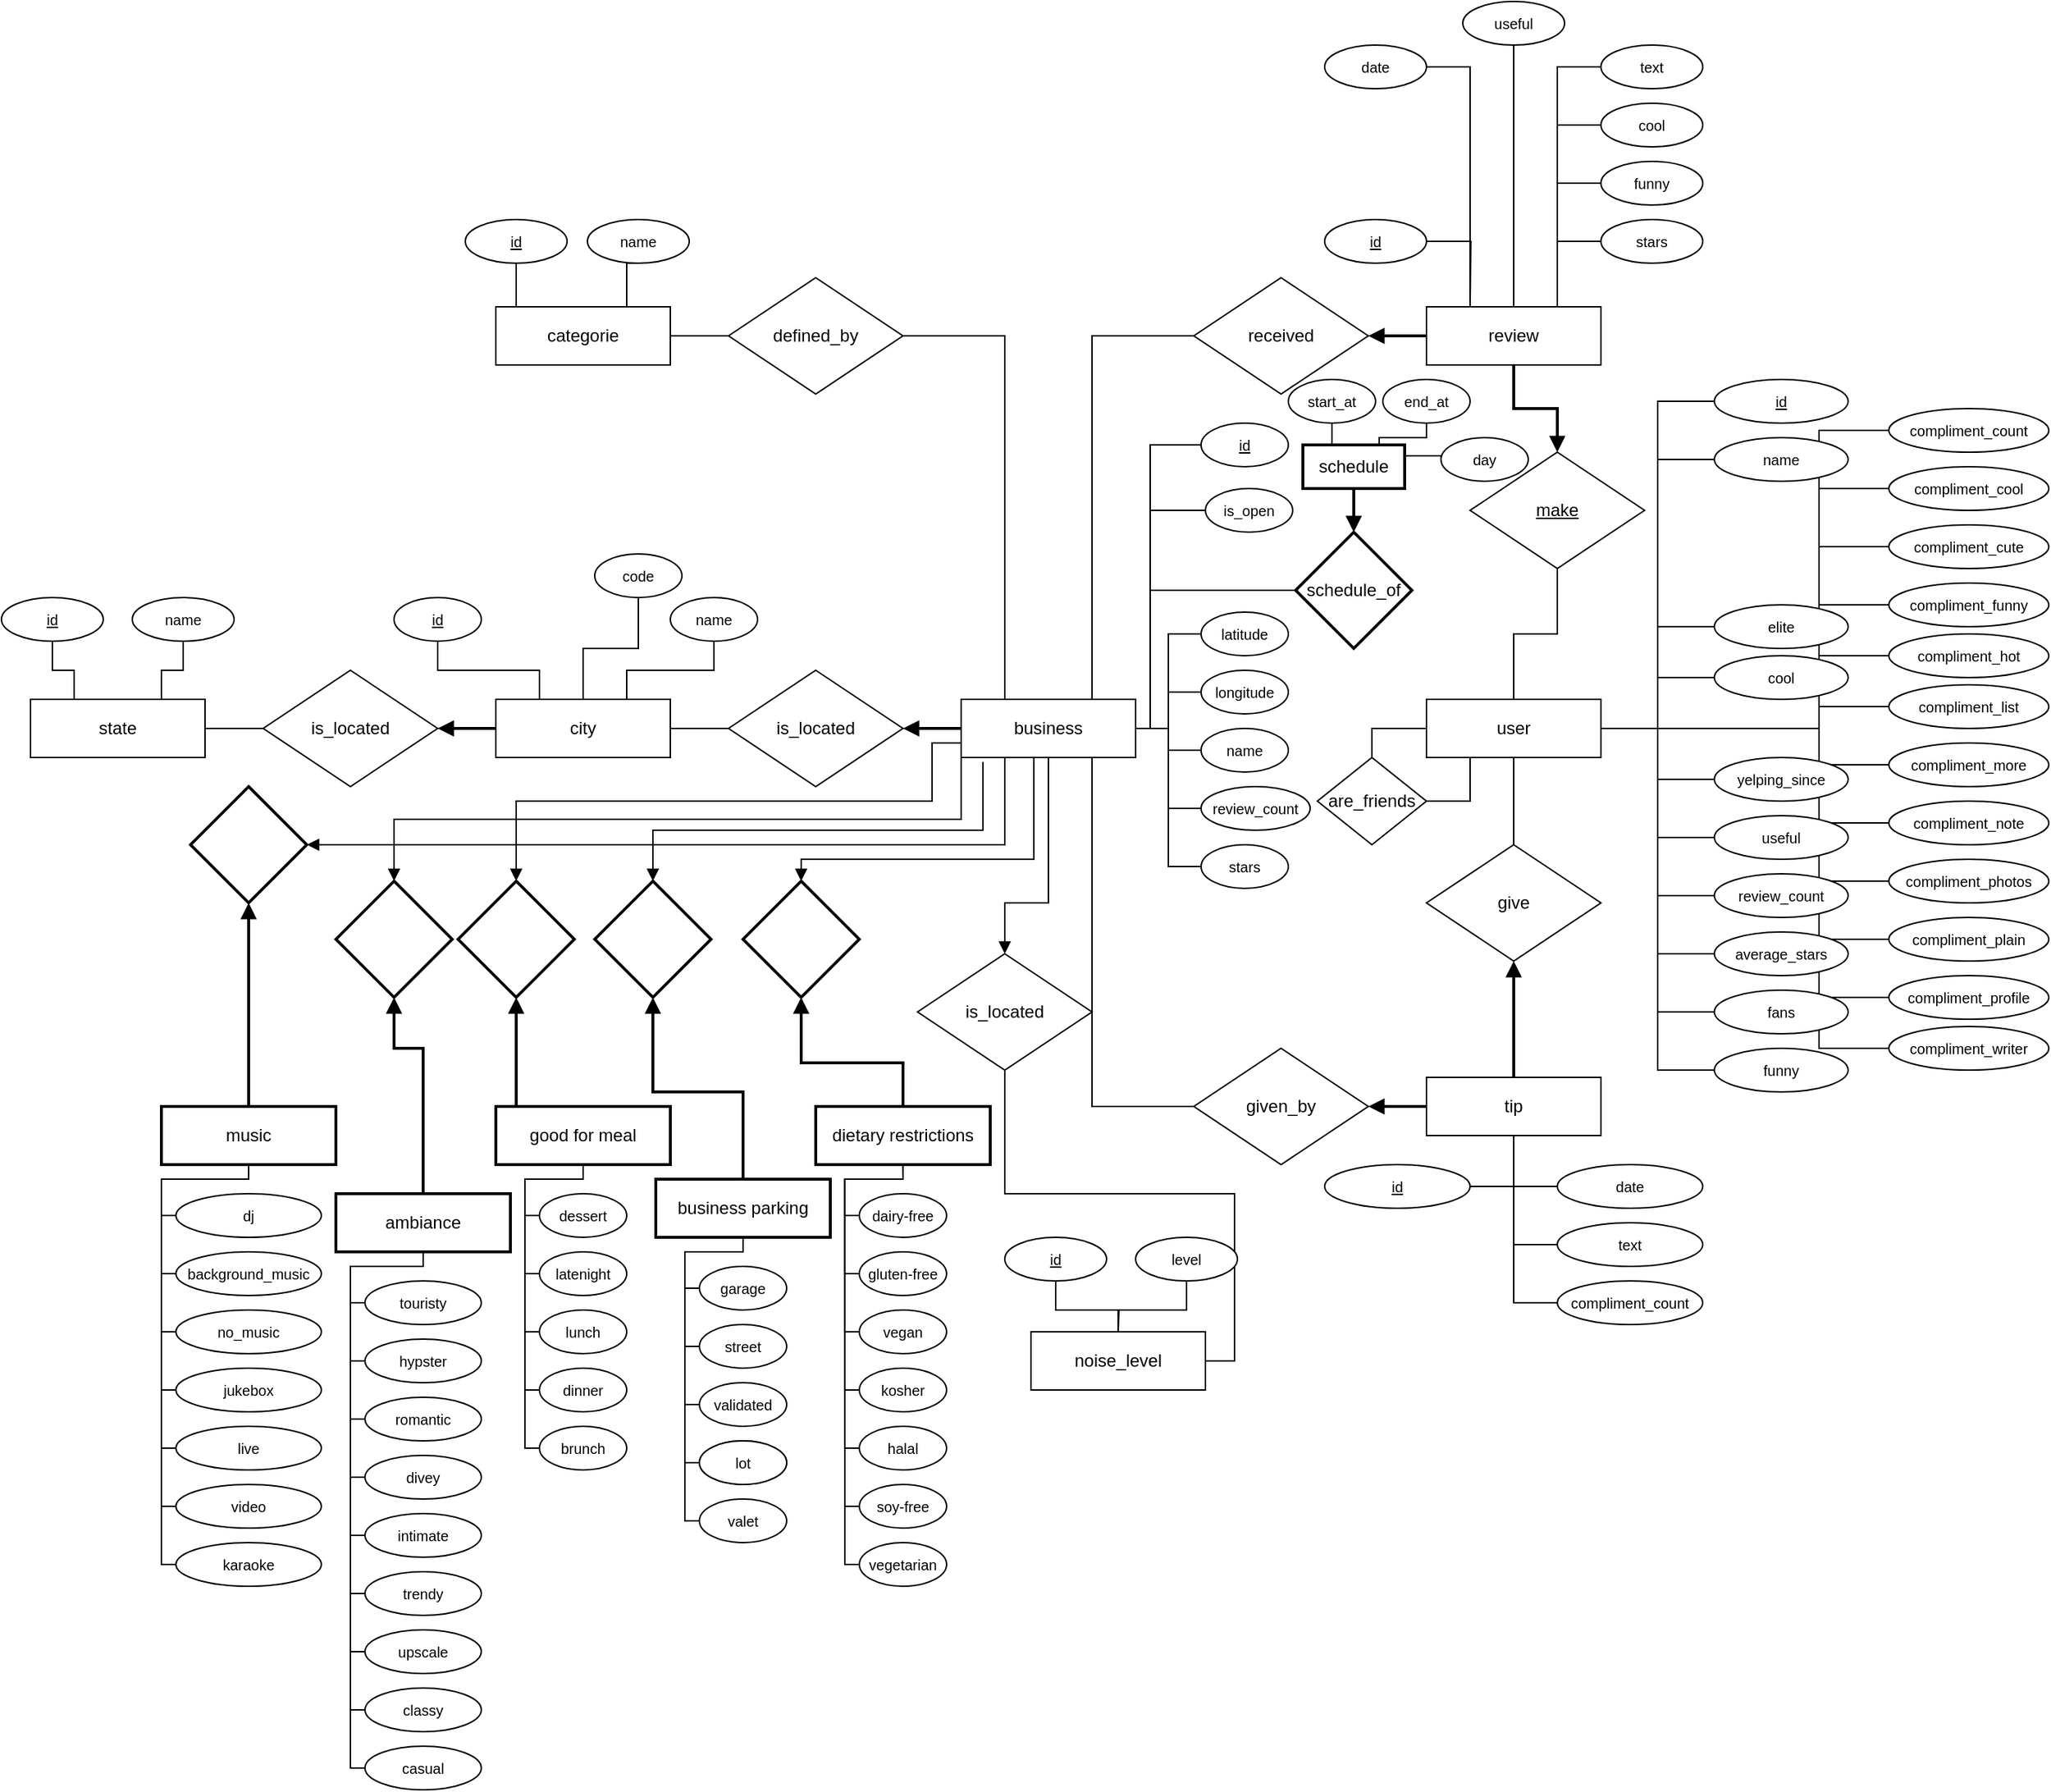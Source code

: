 <mxfile version="12.7.9" type="device"><diagram id="Ovb1fUJxyI7AqCsPBzT5" name="Page-1"><mxGraphModel dx="1113" dy="1988" grid="1" gridSize="10" guides="1" tooltips="1" connect="1" arrows="1" fold="1" page="1" pageScale="1" pageWidth="827" pageHeight="1169" math="0" shadow="0"><root><mxCell id="0"/><mxCell id="1" parent="0"/><mxCell id="YPtFgZ8LJnQY6-V_tGsR-27" style="edgeStyle=orthogonalEdgeStyle;rounded=0;orthogonalLoop=1;jettySize=auto;html=1;exitX=1;exitY=0.5;exitDx=0;exitDy=0;entryX=0;entryY=0.5;entryDx=0;entryDy=0;endArrow=none;endFill=0;startArrow=block;startFill=1;strokeWidth=2;" parent="1" source="YPtFgZ8LJnQY6-V_tGsR-1" target="YPtFgZ8LJnQY6-V_tGsR-8" edge="1"><mxGeometry relative="1" as="geometry"/></mxCell><mxCell id="YPtFgZ8LJnQY6-V_tGsR-1" value="is_located" style="rhombus;whiteSpace=wrap;html=1;" parent="1" vertex="1"><mxGeometry x="200" y="140" width="120" height="80" as="geometry"/></mxCell><mxCell id="YPtFgZ8LJnQY6-V_tGsR-26" style="edgeStyle=orthogonalEdgeStyle;rounded=0;orthogonalLoop=1;jettySize=auto;html=1;exitX=1;exitY=0.5;exitDx=0;exitDy=0;entryX=0;entryY=0.5;entryDx=0;entryDy=0;endArrow=none;endFill=0;" parent="1" source="YPtFgZ8LJnQY6-V_tGsR-2" target="YPtFgZ8LJnQY6-V_tGsR-1" edge="1"><mxGeometry relative="1" as="geometry"/></mxCell><mxCell id="6p9KUuZENFY64v_fNxvY-93" style="edgeStyle=orthogonalEdgeStyle;rounded=0;orthogonalLoop=1;jettySize=auto;html=1;exitX=0.75;exitY=0;exitDx=0;exitDy=0;endArrow=none;endFill=0;fontSize=10;" parent="1" source="YPtFgZ8LJnQY6-V_tGsR-2" target="6p9KUuZENFY64v_fNxvY-46" edge="1"><mxGeometry relative="1" as="geometry"/></mxCell><mxCell id="YPtFgZ8LJnQY6-V_tGsR-2" value="state" style="rounded=0;whiteSpace=wrap;html=1;" parent="1" vertex="1"><mxGeometry x="40" y="160" width="120" height="40" as="geometry"/></mxCell><mxCell id="YPtFgZ8LJnQY6-V_tGsR-52" style="edgeStyle=orthogonalEdgeStyle;rounded=0;orthogonalLoop=1;jettySize=auto;html=1;exitX=1;exitY=0.5;exitDx=0;exitDy=0;entryX=0;entryY=0.5;entryDx=0;entryDy=0;startArrow=none;startFill=0;endArrow=none;endFill=0;strokeWidth=1;" parent="1" source="YPtFgZ8LJnQY6-V_tGsR-3" target="YPtFgZ8LJnQY6-V_tGsR-35" edge="1"><mxGeometry relative="1" as="geometry"/></mxCell><mxCell id="lrEihr4bJ9vNrvf76rqn-15" style="edgeStyle=orthogonalEdgeStyle;rounded=0;orthogonalLoop=1;jettySize=auto;html=1;exitX=0.25;exitY=0;exitDx=0;exitDy=0;entryX=0.5;entryY=1;entryDx=0;entryDy=0;startArrow=none;startFill=0;endArrow=none;endFill=0;strokeWidth=1;" edge="1" parent="1" source="YPtFgZ8LJnQY6-V_tGsR-3" target="lrEihr4bJ9vNrvf76rqn-13"><mxGeometry relative="1" as="geometry"/></mxCell><mxCell id="YPtFgZ8LJnQY6-V_tGsR-3" value="categorie" style="rounded=0;whiteSpace=wrap;html=1;" parent="1" vertex="1"><mxGeometry x="360" y="-110" width="120" height="40" as="geometry"/></mxCell><mxCell id="6p9KUuZENFY64v_fNxvY-100" style="edgeStyle=orthogonalEdgeStyle;rounded=0;orthogonalLoop=1;jettySize=auto;html=1;exitX=0.5;exitY=1;exitDx=0;exitDy=0;entryX=1;entryY=0.5;entryDx=0;entryDy=0;endArrow=none;endFill=0;fontSize=10;" parent="1" source="YPtFgZ8LJnQY6-V_tGsR-4" target="6p9KUuZENFY64v_fNxvY-94" edge="1"><mxGeometry relative="1" as="geometry"/></mxCell><mxCell id="YPtFgZ8LJnQY6-V_tGsR-4" value="tip" style="rounded=0;whiteSpace=wrap;html=1;" parent="1" vertex="1"><mxGeometry x="1000" y="420" width="120" height="40" as="geometry"/></mxCell><mxCell id="YPtFgZ8LJnQY6-V_tGsR-58" style="edgeStyle=orthogonalEdgeStyle;rounded=0;orthogonalLoop=1;jettySize=auto;html=1;exitX=0.5;exitY=1;exitDx=0;exitDy=0;entryX=0.5;entryY=0;entryDx=0;entryDy=0;startArrow=none;startFill=0;endArrow=block;endFill=1;strokeWidth=2;" parent="1" source="YPtFgZ8LJnQY6-V_tGsR-5" target="YPtFgZ8LJnQY6-V_tGsR-57" edge="1"><mxGeometry relative="1" as="geometry"><mxPoint x="1180.0" y="70" as="targetPoint"/><Array as="points"/></mxGeometry></mxCell><mxCell id="YPtFgZ8LJnQY6-V_tGsR-5" value="review" style="rounded=0;whiteSpace=wrap;html=1;" parent="1" vertex="1"><mxGeometry x="1000" y="-110" width="120" height="40" as="geometry"/></mxCell><mxCell id="YPtFgZ8LJnQY6-V_tGsR-61" style="edgeStyle=orthogonalEdgeStyle;rounded=0;orthogonalLoop=1;jettySize=auto;html=1;exitX=0.5;exitY=1;exitDx=0;exitDy=0;entryX=0.5;entryY=0;entryDx=0;entryDy=0;startArrow=none;startFill=0;endArrow=none;endFill=0;strokeWidth=1;fontSize=12;" parent="1" source="YPtFgZ8LJnQY6-V_tGsR-6" target="YPtFgZ8LJnQY6-V_tGsR-60" edge="1"><mxGeometry relative="1" as="geometry"><Array as="points"/></mxGeometry></mxCell><mxCell id="6p9KUuZENFY64v_fNxvY-67" style="edgeStyle=orthogonalEdgeStyle;rounded=0;orthogonalLoop=1;jettySize=auto;html=1;exitX=1;exitY=0.5;exitDx=0;exitDy=0;entryX=0;entryY=0.5;entryDx=0;entryDy=0;endArrow=none;endFill=0;fontSize=9;" parent="1" source="YPtFgZ8LJnQY6-V_tGsR-6" target="6p9KUuZENFY64v_fNxvY-36" edge="1"><mxGeometry relative="1" as="geometry"/></mxCell><mxCell id="6p9KUuZENFY64v_fNxvY-79" style="edgeStyle=orthogonalEdgeStyle;rounded=0;orthogonalLoop=1;jettySize=auto;html=1;exitX=1;exitY=0.5;exitDx=0;exitDy=0;entryX=0;entryY=0.5;entryDx=0;entryDy=0;endArrow=none;endFill=0;fontSize=9;" parent="1" source="YPtFgZ8LJnQY6-V_tGsR-6" target="6p9KUuZENFY64v_fNxvY-20" edge="1"><mxGeometry relative="1" as="geometry"><Array as="points"><mxPoint x="1270" y="180"/><mxPoint x="1270" y="-25"/></Array></mxGeometry></mxCell><mxCell id="6p9KUuZENFY64v_fNxvY-80" style="edgeStyle=orthogonalEdgeStyle;rounded=0;orthogonalLoop=1;jettySize=auto;html=1;exitX=1;exitY=0.5;exitDx=0;exitDy=0;entryX=0;entryY=0.5;entryDx=0;entryDy=0;endArrow=none;endFill=0;fontSize=9;" parent="1" source="YPtFgZ8LJnQY6-V_tGsR-6" target="6p9KUuZENFY64v_fNxvY-21" edge="1"><mxGeometry relative="1" as="geometry"><Array as="points"><mxPoint x="1270" y="180"/><mxPoint x="1270" y="15"/></Array></mxGeometry></mxCell><mxCell id="6p9KUuZENFY64v_fNxvY-81" style="edgeStyle=orthogonalEdgeStyle;rounded=0;orthogonalLoop=1;jettySize=auto;html=1;exitX=1;exitY=0.5;exitDx=0;exitDy=0;entryX=0;entryY=0.5;entryDx=0;entryDy=0;endArrow=none;endFill=0;fontSize=9;" parent="1" source="YPtFgZ8LJnQY6-V_tGsR-6" target="6p9KUuZENFY64v_fNxvY-22" edge="1"><mxGeometry relative="1" as="geometry"><Array as="points"><mxPoint x="1270" y="180"/><mxPoint x="1270" y="55"/></Array></mxGeometry></mxCell><mxCell id="6p9KUuZENFY64v_fNxvY-82" style="edgeStyle=orthogonalEdgeStyle;rounded=0;orthogonalLoop=1;jettySize=auto;html=1;exitX=1;exitY=0.5;exitDx=0;exitDy=0;entryX=0;entryY=0.5;entryDx=0;entryDy=0;endArrow=none;endFill=0;fontSize=9;" parent="1" source="YPtFgZ8LJnQY6-V_tGsR-6" target="6p9KUuZENFY64v_fNxvY-23" edge="1"><mxGeometry relative="1" as="geometry"><Array as="points"><mxPoint x="1270" y="180"/><mxPoint x="1270" y="95"/></Array></mxGeometry></mxCell><mxCell id="6p9KUuZENFY64v_fNxvY-83" style="edgeStyle=orthogonalEdgeStyle;rounded=0;orthogonalLoop=1;jettySize=auto;html=1;exitX=1;exitY=0.5;exitDx=0;exitDy=0;entryX=0;entryY=0.5;entryDx=0;entryDy=0;endArrow=none;endFill=0;fontSize=9;" parent="1" source="YPtFgZ8LJnQY6-V_tGsR-6" target="6p9KUuZENFY64v_fNxvY-24" edge="1"><mxGeometry relative="1" as="geometry"><Array as="points"><mxPoint x="1270" y="180"/><mxPoint x="1270" y="130"/></Array></mxGeometry></mxCell><mxCell id="6p9KUuZENFY64v_fNxvY-84" style="edgeStyle=orthogonalEdgeStyle;rounded=0;orthogonalLoop=1;jettySize=auto;html=1;exitX=1;exitY=0.5;exitDx=0;exitDy=0;entryX=0;entryY=0.5;entryDx=0;entryDy=0;endArrow=none;endFill=0;fontSize=9;" parent="1" source="YPtFgZ8LJnQY6-V_tGsR-6" target="6p9KUuZENFY64v_fNxvY-25" edge="1"><mxGeometry relative="1" as="geometry"><Array as="points"><mxPoint x="1270" y="180"/><mxPoint x="1270" y="165"/></Array></mxGeometry></mxCell><mxCell id="6p9KUuZENFY64v_fNxvY-85" style="edgeStyle=orthogonalEdgeStyle;rounded=0;orthogonalLoop=1;jettySize=auto;html=1;exitX=1;exitY=0.5;exitDx=0;exitDy=0;entryX=0;entryY=0.5;entryDx=0;entryDy=0;endArrow=none;endFill=0;fontSize=9;" parent="1" source="YPtFgZ8LJnQY6-V_tGsR-6" target="6p9KUuZENFY64v_fNxvY-26" edge="1"><mxGeometry relative="1" as="geometry"><Array as="points"><mxPoint x="1270" y="180"/><mxPoint x="1270" y="205"/></Array></mxGeometry></mxCell><mxCell id="6p9KUuZENFY64v_fNxvY-86" style="edgeStyle=orthogonalEdgeStyle;rounded=0;orthogonalLoop=1;jettySize=auto;html=1;exitX=1;exitY=0.5;exitDx=0;exitDy=0;entryX=0;entryY=0.5;entryDx=0;entryDy=0;endArrow=none;endFill=0;fontSize=9;" parent="1" source="YPtFgZ8LJnQY6-V_tGsR-6" target="6p9KUuZENFY64v_fNxvY-27" edge="1"><mxGeometry relative="1" as="geometry"><Array as="points"><mxPoint x="1270" y="180"/><mxPoint x="1270" y="245"/></Array></mxGeometry></mxCell><mxCell id="6p9KUuZENFY64v_fNxvY-87" style="edgeStyle=orthogonalEdgeStyle;rounded=0;orthogonalLoop=1;jettySize=auto;html=1;exitX=1;exitY=0.5;exitDx=0;exitDy=0;entryX=0;entryY=0.5;entryDx=0;entryDy=0;endArrow=none;endFill=0;fontSize=9;" parent="1" source="YPtFgZ8LJnQY6-V_tGsR-6" target="6p9KUuZENFY64v_fNxvY-28" edge="1"><mxGeometry relative="1" as="geometry"><Array as="points"><mxPoint x="1270" y="180"/><mxPoint x="1270" y="285"/></Array></mxGeometry></mxCell><mxCell id="6p9KUuZENFY64v_fNxvY-88" style="edgeStyle=orthogonalEdgeStyle;rounded=0;orthogonalLoop=1;jettySize=auto;html=1;exitX=1;exitY=0.5;exitDx=0;exitDy=0;entryX=0;entryY=0.5;entryDx=0;entryDy=0;endArrow=none;endFill=0;fontSize=9;" parent="1" source="YPtFgZ8LJnQY6-V_tGsR-6" target="6p9KUuZENFY64v_fNxvY-29" edge="1"><mxGeometry relative="1" as="geometry"><Array as="points"><mxPoint x="1270" y="180"/><mxPoint x="1270" y="325"/></Array></mxGeometry></mxCell><mxCell id="6p9KUuZENFY64v_fNxvY-89" style="edgeStyle=orthogonalEdgeStyle;rounded=0;orthogonalLoop=1;jettySize=auto;html=1;exitX=1;exitY=0.5;exitDx=0;exitDy=0;entryX=0;entryY=0.5;entryDx=0;entryDy=0;endArrow=none;endFill=0;fontSize=9;" parent="1" source="YPtFgZ8LJnQY6-V_tGsR-6" target="6p9KUuZENFY64v_fNxvY-30" edge="1"><mxGeometry relative="1" as="geometry"><Array as="points"><mxPoint x="1270" y="180"/><mxPoint x="1270" y="365"/></Array></mxGeometry></mxCell><mxCell id="6p9KUuZENFY64v_fNxvY-90" style="edgeStyle=orthogonalEdgeStyle;rounded=0;orthogonalLoop=1;jettySize=auto;html=1;exitX=1;exitY=0.5;exitDx=0;exitDy=0;entryX=0;entryY=0.5;entryDx=0;entryDy=0;endArrow=none;endFill=0;fontSize=9;" parent="1" source="YPtFgZ8LJnQY6-V_tGsR-6" target="6p9KUuZENFY64v_fNxvY-31" edge="1"><mxGeometry relative="1" as="geometry"><Array as="points"><mxPoint x="1270" y="180"/><mxPoint x="1270" y="400"/></Array></mxGeometry></mxCell><mxCell id="YPtFgZ8LJnQY6-V_tGsR-6" value="user" style="rounded=0;whiteSpace=wrap;html=1;" parent="1" vertex="1"><mxGeometry x="1000" y="160" width="120" height="40" as="geometry"/></mxCell><mxCell id="YPtFgZ8LJnQY6-V_tGsR-49" style="edgeStyle=orthogonalEdgeStyle;rounded=0;orthogonalLoop=1;jettySize=auto;html=1;exitX=0.75;exitY=1;exitDx=0;exitDy=0;entryX=0;entryY=0.5;entryDx=0;entryDy=0;startArrow=none;startFill=0;endArrow=none;endFill=0;strokeWidth=1;" parent="1" source="YPtFgZ8LJnQY6-V_tGsR-7" target="YPtFgZ8LJnQY6-V_tGsR-48" edge="1"><mxGeometry relative="1" as="geometry"><Array as="points"><mxPoint x="770" y="440"/></Array></mxGeometry></mxCell><mxCell id="YPtFgZ8LJnQY6-V_tGsR-50" style="edgeStyle=orthogonalEdgeStyle;rounded=0;orthogonalLoop=1;jettySize=auto;html=1;exitX=0.75;exitY=0;exitDx=0;exitDy=0;entryX=0;entryY=0.5;entryDx=0;entryDy=0;startArrow=none;startFill=0;endArrow=none;endFill=0;strokeWidth=1;" parent="1" source="YPtFgZ8LJnQY6-V_tGsR-7" target="YPtFgZ8LJnQY6-V_tGsR-47" edge="1"><mxGeometry relative="1" as="geometry"/></mxCell><mxCell id="YPtFgZ8LJnQY6-V_tGsR-51" style="edgeStyle=orthogonalEdgeStyle;rounded=0;orthogonalLoop=1;jettySize=auto;html=1;exitX=0.25;exitY=0;exitDx=0;exitDy=0;entryX=1;entryY=0.5;entryDx=0;entryDy=0;startArrow=none;startFill=0;endArrow=none;endFill=0;strokeWidth=1;" parent="1" source="YPtFgZ8LJnQY6-V_tGsR-7" target="YPtFgZ8LJnQY6-V_tGsR-35" edge="1"><mxGeometry relative="1" as="geometry"/></mxCell><mxCell id="lrEihr4bJ9vNrvf76rqn-3" style="edgeStyle=orthogonalEdgeStyle;rounded=0;orthogonalLoop=1;jettySize=auto;html=1;exitX=0;exitY=1;exitDx=0;exitDy=0;entryX=0.5;entryY=0;entryDx=0;entryDy=0;startArrow=none;startFill=0;endArrow=block;endFill=1;strokeWidth=1;" edge="1" parent="1" source="YPtFgZ8LJnQY6-V_tGsR-7" target="lrEihr4bJ9vNrvf76rqn-2"><mxGeometry relative="1" as="geometry"/></mxCell><mxCell id="lrEihr4bJ9vNrvf76rqn-18" style="edgeStyle=orthogonalEdgeStyle;rounded=0;orthogonalLoop=1;jettySize=auto;html=1;exitX=1;exitY=0.5;exitDx=0;exitDy=0;entryX=0;entryY=0.5;entryDx=0;entryDy=0;startArrow=none;startFill=0;endArrow=none;endFill=0;strokeWidth=1;" edge="1" parent="1" source="YPtFgZ8LJnQY6-V_tGsR-7" target="lrEihr4bJ9vNrvf76rqn-17"><mxGeometry relative="1" as="geometry"><Array as="points"><mxPoint x="810" y="180"/><mxPoint x="810" y="-15"/></Array></mxGeometry></mxCell><mxCell id="lrEihr4bJ9vNrvf76rqn-24" style="edgeStyle=orthogonalEdgeStyle;rounded=0;orthogonalLoop=1;jettySize=auto;html=1;exitX=1;exitY=0.5;exitDx=0;exitDy=0;entryX=0;entryY=0.5;entryDx=0;entryDy=0;startArrow=none;startFill=0;endArrow=none;endFill=0;strokeWidth=1;" edge="1" parent="1" source="YPtFgZ8LJnQY6-V_tGsR-7" target="lrEihr4bJ9vNrvf76rqn-23"><mxGeometry relative="1" as="geometry"><Array as="points"><mxPoint x="810" y="180"/><mxPoint x="810" y="30"/></Array></mxGeometry></mxCell><mxCell id="lrEihr4bJ9vNrvf76rqn-31" style="edgeStyle=orthogonalEdgeStyle;rounded=0;orthogonalLoop=1;jettySize=auto;html=1;exitX=1;exitY=0.5;exitDx=0;exitDy=0;entryX=0;entryY=0.5;entryDx=0;entryDy=0;startArrow=none;startFill=0;endArrow=none;endFill=0;strokeWidth=1;" edge="1" parent="1" source="YPtFgZ8LJnQY6-V_tGsR-7" target="lrEihr4bJ9vNrvf76rqn-28"><mxGeometry relative="1" as="geometry"><Array as="points"><mxPoint x="810" y="180"/><mxPoint x="810" y="85"/></Array></mxGeometry></mxCell><mxCell id="lrEihr4bJ9vNrvf76rqn-41" style="edgeStyle=orthogonalEdgeStyle;rounded=0;orthogonalLoop=1;jettySize=auto;html=1;exitX=1;exitY=0.5;exitDx=0;exitDy=0;entryX=0;entryY=0.5;entryDx=0;entryDy=0;startArrow=none;startFill=0;endArrow=none;endFill=0;strokeWidth=1;" edge="1" parent="1" source="YPtFgZ8LJnQY6-V_tGsR-7" target="lrEihr4bJ9vNrvf76rqn-39"><mxGeometry relative="1" as="geometry"/></mxCell><mxCell id="lrEihr4bJ9vNrvf76rqn-42" style="edgeStyle=orthogonalEdgeStyle;rounded=0;orthogonalLoop=1;jettySize=auto;html=1;exitX=1;exitY=0.5;exitDx=0;exitDy=0;entryX=0;entryY=0.5;entryDx=0;entryDy=0;startArrow=none;startFill=0;endArrow=none;endFill=0;strokeWidth=1;" edge="1" parent="1" source="YPtFgZ8LJnQY6-V_tGsR-7" target="lrEihr4bJ9vNrvf76rqn-40"><mxGeometry relative="1" as="geometry"/></mxCell><mxCell id="lrEihr4bJ9vNrvf76rqn-44" style="edgeStyle=orthogonalEdgeStyle;rounded=0;orthogonalLoop=1;jettySize=auto;html=1;exitX=1;exitY=0.5;exitDx=0;exitDy=0;startArrow=none;startFill=0;endArrow=none;endFill=0;strokeWidth=1;" edge="1" parent="1" source="YPtFgZ8LJnQY6-V_tGsR-7" target="lrEihr4bJ9vNrvf76rqn-43"><mxGeometry relative="1" as="geometry"/></mxCell><mxCell id="lrEihr4bJ9vNrvf76rqn-46" style="edgeStyle=orthogonalEdgeStyle;rounded=0;orthogonalLoop=1;jettySize=auto;html=1;exitX=1;exitY=0.5;exitDx=0;exitDy=0;entryX=0;entryY=0.5;entryDx=0;entryDy=0;startArrow=none;startFill=0;endArrow=none;endFill=0;strokeWidth=1;" edge="1" parent="1" source="YPtFgZ8LJnQY6-V_tGsR-7" target="lrEihr4bJ9vNrvf76rqn-45"><mxGeometry relative="1" as="geometry"/></mxCell><mxCell id="lrEihr4bJ9vNrvf76rqn-48" style="edgeStyle=orthogonalEdgeStyle;rounded=0;orthogonalLoop=1;jettySize=auto;html=1;exitX=1;exitY=0.5;exitDx=0;exitDy=0;entryX=0;entryY=0.5;entryDx=0;entryDy=0;startArrow=none;startFill=0;endArrow=none;endFill=0;strokeWidth=1;" edge="1" parent="1" source="YPtFgZ8LJnQY6-V_tGsR-7" target="lrEihr4bJ9vNrvf76rqn-47"><mxGeometry relative="1" as="geometry"/></mxCell><mxCell id="YPtFgZ8LJnQY6-V_tGsR-7" value="business" style="rounded=0;whiteSpace=wrap;html=1;" parent="1" vertex="1"><mxGeometry x="680" y="160" width="120" height="40" as="geometry"/></mxCell><mxCell id="YPtFgZ8LJnQY6-V_tGsR-34" style="edgeStyle=orthogonalEdgeStyle;rounded=0;orthogonalLoop=1;jettySize=auto;html=1;exitX=1;exitY=0.5;exitDx=0;exitDy=0;entryX=0;entryY=0.5;entryDx=0;entryDy=0;startArrow=none;startFill=0;endArrow=none;endFill=0;strokeWidth=1;" parent="1" source="YPtFgZ8LJnQY6-V_tGsR-8" target="YPtFgZ8LJnQY6-V_tGsR-16" edge="1"><mxGeometry relative="1" as="geometry"/></mxCell><mxCell id="YPtFgZ8LJnQY6-V_tGsR-8" value="city" style="rounded=0;whiteSpace=wrap;html=1;" parent="1" vertex="1"><mxGeometry x="360" y="160" width="120" height="40" as="geometry"/></mxCell><mxCell id="6p9KUuZENFY64v_fNxvY-208" style="edgeStyle=orthogonalEdgeStyle;rounded=0;orthogonalLoop=1;jettySize=auto;html=1;exitX=1;exitY=0.5;exitDx=0;exitDy=0;entryX=0.5;entryY=1;entryDx=0;entryDy=0;endArrow=none;endFill=0;fontSize=10;" parent="1" source="YPtFgZ8LJnQY6-V_tGsR-9" target="6p9KUuZENFY64v_fNxvY-207" edge="1"><mxGeometry relative="1" as="geometry"><Array as="points"><mxPoint x="868" y="615"/><mxPoint x="868" y="500"/><mxPoint x="710" y="500"/></Array></mxGeometry></mxCell><mxCell id="YPtFgZ8LJnQY6-V_tGsR-9" value="noise_level" style="rounded=0;whiteSpace=wrap;html=1;" parent="1" vertex="1"><mxGeometry x="728" y="595" width="120" height="40" as="geometry"/></mxCell><mxCell id="YPtFgZ8LJnQY6-V_tGsR-39" style="edgeStyle=orthogonalEdgeStyle;rounded=0;orthogonalLoop=1;jettySize=auto;html=1;exitX=0.5;exitY=0;exitDx=0;exitDy=0;entryX=0.5;entryY=1;entryDx=0;entryDy=0;startArrow=none;startFill=0;endArrow=block;endFill=1;strokeWidth=2;" parent="1" source="YPtFgZ8LJnQY6-V_tGsR-10" target="lrEihr4bJ9vNrvf76rqn-6" edge="1"><mxGeometry relative="1" as="geometry"><Array as="points"><mxPoint x="530" y="430"/><mxPoint x="468" y="430"/></Array><mxPoint x="430.38" y="400.24" as="targetPoint"/></mxGeometry></mxCell><mxCell id="YPtFgZ8LJnQY6-V_tGsR-10" value="business parking" style="rounded=0;whiteSpace=wrap;html=1;strokeWidth=2;" parent="1" vertex="1"><mxGeometry x="470" y="490" width="120" height="40" as="geometry"/></mxCell><mxCell id="YPtFgZ8LJnQY6-V_tGsR-43" style="edgeStyle=orthogonalEdgeStyle;rounded=0;orthogonalLoop=1;jettySize=auto;html=1;exitX=0.5;exitY=0;exitDx=0;exitDy=0;startArrow=none;startFill=0;endArrow=block;endFill=1;strokeWidth=2;entryX=0.5;entryY=1;entryDx=0;entryDy=0;" parent="1" source="YPtFgZ8LJnQY6-V_tGsR-11" target="lrEihr4bJ9vNrvf76rqn-1" edge="1"><mxGeometry relative="1" as="geometry"><mxPoint x="240" y="330" as="targetPoint"/><Array as="points"/></mxGeometry></mxCell><mxCell id="YPtFgZ8LJnQY6-V_tGsR-11" value="music" style="rounded=0;whiteSpace=wrap;html=1;gradientColor=none;strokeWidth=2;" parent="1" vertex="1"><mxGeometry x="130" y="440" width="120" height="40" as="geometry"/></mxCell><mxCell id="YPtFgZ8LJnQY6-V_tGsR-44" style="edgeStyle=orthogonalEdgeStyle;rounded=0;orthogonalLoop=1;jettySize=auto;html=1;exitX=0.5;exitY=0;exitDx=0;exitDy=0;startArrow=none;startFill=0;endArrow=block;endFill=1;strokeWidth=2;entryX=0.5;entryY=1;entryDx=0;entryDy=0;" parent="1" source="YPtFgZ8LJnQY6-V_tGsR-12" edge="1" target="lrEihr4bJ9vNrvf76rqn-2"><mxGeometry relative="1" as="geometry"><mxPoint x="310" y="400" as="targetPoint"/><Array as="points"><mxPoint x="310" y="400"/><mxPoint x="290" y="400"/></Array></mxGeometry></mxCell><mxCell id="YPtFgZ8LJnQY6-V_tGsR-12" value="ambiance" style="rounded=0;whiteSpace=wrap;html=1;strokeWidth=2;" parent="1" vertex="1"><mxGeometry x="250" y="500" width="120" height="40" as="geometry"/></mxCell><mxCell id="YPtFgZ8LJnQY6-V_tGsR-13" value="&lt;div&gt;good for meal&lt;/div&gt;" style="rounded=0;whiteSpace=wrap;html=1;strokeWidth=2;" parent="1" vertex="1"><mxGeometry x="360" y="440" width="120" height="40" as="geometry"/></mxCell><mxCell id="YPtFgZ8LJnQY6-V_tGsR-14" value="dietary restrictions" style="rounded=0;whiteSpace=wrap;html=1;strokeWidth=2;" parent="1" vertex="1"><mxGeometry x="580" y="440" width="120" height="40" as="geometry"/></mxCell><mxCell id="YPtFgZ8LJnQY6-V_tGsR-16" value="is_located" style="rhombus;whiteSpace=wrap;html=1;" parent="1" vertex="1"><mxGeometry x="520" y="140" width="120" height="80" as="geometry"/></mxCell><mxCell id="YPtFgZ8LJnQY6-V_tGsR-33" style="edgeStyle=orthogonalEdgeStyle;rounded=0;orthogonalLoop=1;jettySize=auto;html=1;startArrow=block;startFill=1;endArrow=none;endFill=0;strokeWidth=2;exitX=1;exitY=0.5;exitDx=0;exitDy=0;entryX=0;entryY=0.5;entryDx=0;entryDy=0;" parent="1" source="YPtFgZ8LJnQY6-V_tGsR-16" target="YPtFgZ8LJnQY6-V_tGsR-7" edge="1"><mxGeometry relative="1" as="geometry"><mxPoint x="640" y="280" as="sourcePoint"/><mxPoint x="640" y="320" as="targetPoint"/></mxGeometry></mxCell><mxCell id="YPtFgZ8LJnQY6-V_tGsR-35" value="defined_by" style="rhombus;whiteSpace=wrap;html=1;" parent="1" vertex="1"><mxGeometry x="520" y="-130" width="120" height="80" as="geometry"/></mxCell><mxCell id="YPtFgZ8LJnQY6-V_tGsR-41" style="edgeStyle=orthogonalEdgeStyle;rounded=0;orthogonalLoop=1;jettySize=auto;html=1;startArrow=block;startFill=1;endArrow=none;endFill=0;strokeWidth=2;entryX=0.5;entryY=0;entryDx=0;entryDy=0;exitX=0.5;exitY=1;exitDx=0;exitDy=0;" parent="1" source="lrEihr4bJ9vNrvf76rqn-7" target="YPtFgZ8LJnQY6-V_tGsR-14" edge="1"><mxGeometry relative="1" as="geometry"><mxPoint x="560" y="380" as="sourcePoint"/><Array as="points"><mxPoint x="570" y="410"/><mxPoint x="640" y="410"/></Array></mxGeometry></mxCell><mxCell id="YPtFgZ8LJnQY6-V_tGsR-42" style="edgeStyle=orthogonalEdgeStyle;rounded=0;orthogonalLoop=1;jettySize=auto;html=1;exitX=0.5;exitY=1;exitDx=0;exitDy=0;startArrow=block;startFill=1;endArrow=none;endFill=0;strokeWidth=2;" parent="1" source="lrEihr4bJ9vNrvf76rqn-4" edge="1"><mxGeometry relative="1" as="geometry"><Array as="points"><mxPoint x="374" y="440"/></Array><mxPoint x="420" y="400" as="sourcePoint"/><mxPoint x="374" y="440" as="targetPoint"/></mxGeometry></mxCell><mxCell id="YPtFgZ8LJnQY6-V_tGsR-45" style="edgeStyle=orthogonalEdgeStyle;rounded=0;orthogonalLoop=1;jettySize=auto;html=1;entryX=0.5;entryY=1;entryDx=0;entryDy=0;startArrow=block;startFill=1;endArrow=none;endFill=0;strokeWidth=1;exitX=1;exitY=0.5;exitDx=0;exitDy=0;" parent="1" source="lrEihr4bJ9vNrvf76rqn-1" target="YPtFgZ8LJnQY6-V_tGsR-7" edge="1"><mxGeometry relative="1" as="geometry"><Array as="points"><mxPoint x="710" y="260"/><mxPoint x="710" y="200"/></Array><mxPoint x="280" y="280" as="sourcePoint"/></mxGeometry></mxCell><mxCell id="YPtFgZ8LJnQY6-V_tGsR-54" style="edgeStyle=orthogonalEdgeStyle;rounded=0;orthogonalLoop=1;jettySize=auto;html=1;exitX=1;exitY=0.5;exitDx=0;exitDy=0;entryX=0;entryY=0.5;entryDx=0;entryDy=0;startArrow=block;startFill=1;endArrow=none;endFill=0;strokeWidth=2;" parent="1" source="YPtFgZ8LJnQY6-V_tGsR-47" target="YPtFgZ8LJnQY6-V_tGsR-5" edge="1"><mxGeometry relative="1" as="geometry"/></mxCell><mxCell id="YPtFgZ8LJnQY6-V_tGsR-47" value="received" style="rhombus;whiteSpace=wrap;html=1;" parent="1" vertex="1"><mxGeometry x="840" y="-130" width="120" height="80" as="geometry"/></mxCell><mxCell id="YPtFgZ8LJnQY6-V_tGsR-53" style="edgeStyle=orthogonalEdgeStyle;rounded=0;orthogonalLoop=1;jettySize=auto;html=1;exitX=1;exitY=0.5;exitDx=0;exitDy=0;startArrow=block;startFill=1;endArrow=none;endFill=0;strokeWidth=2;entryX=0;entryY=0.5;entryDx=0;entryDy=0;" parent="1" source="YPtFgZ8LJnQY6-V_tGsR-48" target="YPtFgZ8LJnQY6-V_tGsR-4" edge="1"><mxGeometry relative="1" as="geometry"><mxPoint x="987" y="499" as="targetPoint"/><Array as="points"/><mxPoint x="947" y="499" as="sourcePoint"/></mxGeometry></mxCell><mxCell id="YPtFgZ8LJnQY6-V_tGsR-48" value="given_by" style="rhombus;whiteSpace=wrap;html=1;" parent="1" vertex="1"><mxGeometry x="840" y="400" width="120" height="80" as="geometry"/></mxCell><mxCell id="YPtFgZ8LJnQY6-V_tGsR-59" style="edgeStyle=orthogonalEdgeStyle;rounded=0;orthogonalLoop=1;jettySize=auto;html=1;exitX=0.5;exitY=1;exitDx=0;exitDy=0;entryX=0.5;entryY=0;entryDx=0;entryDy=0;startArrow=none;startFill=0;endArrow=none;endFill=0;strokeWidth=1;" parent="1" source="YPtFgZ8LJnQY6-V_tGsR-57" target="YPtFgZ8LJnQY6-V_tGsR-6" edge="1"><mxGeometry relative="1" as="geometry"><Array as="points"/></mxGeometry></mxCell><mxCell id="YPtFgZ8LJnQY6-V_tGsR-57" value="make" style="rhombus;whiteSpace=wrap;html=1;fontStyle=4" parent="1" vertex="1"><mxGeometry x="1030" y="-10" width="120" height="80" as="geometry"/></mxCell><mxCell id="YPtFgZ8LJnQY6-V_tGsR-62" style="edgeStyle=orthogonalEdgeStyle;rounded=0;orthogonalLoop=1;jettySize=auto;html=1;exitX=0.5;exitY=1;exitDx=0;exitDy=0;entryX=0.5;entryY=0;entryDx=0;entryDy=0;startArrow=block;startFill=1;endArrow=none;endFill=0;strokeWidth=2;fontSize=12;" parent="1" source="YPtFgZ8LJnQY6-V_tGsR-60" target="YPtFgZ8LJnQY6-V_tGsR-4" edge="1"><mxGeometry relative="1" as="geometry"><mxPoint x="1220" y="420" as="sourcePoint"/></mxGeometry></mxCell><mxCell id="YPtFgZ8LJnQY6-V_tGsR-60" value="give" style="rhombus;whiteSpace=wrap;html=1;" parent="1" vertex="1"><mxGeometry x="1000" y="260" width="120" height="80" as="geometry"/></mxCell><mxCell id="6p9KUuZENFY64v_fNxvY-57" style="edgeStyle=orthogonalEdgeStyle;rounded=0;orthogonalLoop=1;jettySize=auto;html=1;exitX=1;exitY=0.5;exitDx=0;exitDy=0;endArrow=none;endFill=0;" parent="1" source="6p9KUuZENFY64v_fNxvY-1" edge="1"><mxGeometry relative="1" as="geometry"><mxPoint x="1030" y="-110" as="targetPoint"/></mxGeometry></mxCell><mxCell id="6p9KUuZENFY64v_fNxvY-1" value="id" style="ellipse;whiteSpace=wrap;html=1;fontStyle=4;fontSize=10;" parent="1" vertex="1"><mxGeometry x="930" y="-170" width="70" height="30" as="geometry"/></mxCell><mxCell id="6p9KUuZENFY64v_fNxvY-58" style="edgeStyle=orthogonalEdgeStyle;rounded=0;orthogonalLoop=1;jettySize=auto;html=1;exitX=1;exitY=0.5;exitDx=0;exitDy=0;endArrow=none;endFill=0;entryX=0.25;entryY=0;entryDx=0;entryDy=0;" parent="1" source="6p9KUuZENFY64v_fNxvY-8" target="YPtFgZ8LJnQY6-V_tGsR-5" edge="1"><mxGeometry relative="1" as="geometry"/></mxCell><mxCell id="6p9KUuZENFY64v_fNxvY-8" value="date" style="ellipse;whiteSpace=wrap;html=1;fontSize=10;" parent="1" vertex="1"><mxGeometry x="930" y="-290" width="70" height="30" as="geometry"/></mxCell><mxCell id="6p9KUuZENFY64v_fNxvY-60" style="edgeStyle=orthogonalEdgeStyle;rounded=0;orthogonalLoop=1;jettySize=auto;html=1;exitX=0;exitY=0.5;exitDx=0;exitDy=0;entryX=0.75;entryY=0;entryDx=0;entryDy=0;endArrow=none;endFill=0;" parent="1" source="6p9KUuZENFY64v_fNxvY-9" target="YPtFgZ8LJnQY6-V_tGsR-5" edge="1"><mxGeometry relative="1" as="geometry"/></mxCell><mxCell id="6p9KUuZENFY64v_fNxvY-9" value="&lt;div style=&quot;font-size: 10px;&quot;&gt;text&lt;/div&gt;" style="ellipse;whiteSpace=wrap;html=1;fontSize=10;" parent="1" vertex="1"><mxGeometry x="1120" y="-290" width="70" height="30" as="geometry"/></mxCell><mxCell id="6p9KUuZENFY64v_fNxvY-61" style="edgeStyle=orthogonalEdgeStyle;rounded=0;orthogonalLoop=1;jettySize=auto;html=1;exitX=0;exitY=0.5;exitDx=0;exitDy=0;endArrow=none;endFill=0;" parent="1" source="6p9KUuZENFY64v_fNxvY-10" edge="1"><mxGeometry relative="1" as="geometry"><mxPoint x="1090" y="-110" as="targetPoint"/><Array as="points"><mxPoint x="1090" y="-235"/></Array></mxGeometry></mxCell><mxCell id="6p9KUuZENFY64v_fNxvY-10" value="cool" style="ellipse;whiteSpace=wrap;html=1;fontSize=10;" parent="1" vertex="1"><mxGeometry x="1120" y="-250" width="70" height="30" as="geometry"/></mxCell><mxCell id="6p9KUuZENFY64v_fNxvY-62" style="edgeStyle=orthogonalEdgeStyle;rounded=0;orthogonalLoop=1;jettySize=auto;html=1;exitX=0;exitY=0.5;exitDx=0;exitDy=0;entryX=0.75;entryY=0;entryDx=0;entryDy=0;endArrow=none;endFill=0;" parent="1" source="6p9KUuZENFY64v_fNxvY-11" target="YPtFgZ8LJnQY6-V_tGsR-5" edge="1"><mxGeometry relative="1" as="geometry"/></mxCell><mxCell id="6p9KUuZENFY64v_fNxvY-11" value="funny" style="ellipse;whiteSpace=wrap;html=1;fontSize=10;" parent="1" vertex="1"><mxGeometry x="1120" y="-210" width="70" height="30" as="geometry"/></mxCell><mxCell id="6p9KUuZENFY64v_fNxvY-63" style="edgeStyle=orthogonalEdgeStyle;rounded=0;orthogonalLoop=1;jettySize=auto;html=1;exitX=0;exitY=0.5;exitDx=0;exitDy=0;entryX=0.75;entryY=0;entryDx=0;entryDy=0;endArrow=none;endFill=0;" parent="1" source="6p9KUuZENFY64v_fNxvY-12" target="YPtFgZ8LJnQY6-V_tGsR-5" edge="1"><mxGeometry relative="1" as="geometry"/></mxCell><mxCell id="6p9KUuZENFY64v_fNxvY-12" value="stars" style="ellipse;whiteSpace=wrap;html=1;fontSize=10;" parent="1" vertex="1"><mxGeometry x="1120" y="-170" width="70" height="30" as="geometry"/></mxCell><mxCell id="6p9KUuZENFY64v_fNxvY-59" style="edgeStyle=orthogonalEdgeStyle;rounded=0;orthogonalLoop=1;jettySize=auto;html=1;exitX=0.5;exitY=1;exitDx=0;exitDy=0;endArrow=none;endFill=0;" parent="1" source="6p9KUuZENFY64v_fNxvY-13" edge="1"><mxGeometry relative="1" as="geometry"><mxPoint x="1060" y="-110" as="targetPoint"/></mxGeometry></mxCell><mxCell id="6p9KUuZENFY64v_fNxvY-13" value="useful" style="ellipse;whiteSpace=wrap;html=1;fontSize=10;" parent="1" vertex="1"><mxGeometry x="1025" y="-320" width="70" height="30" as="geometry"/></mxCell><mxCell id="6p9KUuZENFY64v_fNxvY-74" style="edgeStyle=orthogonalEdgeStyle;rounded=0;orthogonalLoop=1;jettySize=auto;html=1;exitX=0;exitY=0.5;exitDx=0;exitDy=0;endArrow=none;endFill=0;entryX=1;entryY=0.5;entryDx=0;entryDy=0;fontSize=9;" parent="1" source="6p9KUuZENFY64v_fNxvY-14" target="YPtFgZ8LJnQY6-V_tGsR-6" edge="1"><mxGeometry relative="1" as="geometry"><mxPoint x="1159.69" y="180.0" as="targetPoint"/></mxGeometry></mxCell><mxCell id="6p9KUuZENFY64v_fNxvY-14" value="id" style="ellipse;whiteSpace=wrap;html=1;fontStyle=4;fontSize=10;" parent="1" vertex="1"><mxGeometry x="1198" y="-60" width="92" height="30" as="geometry"/></mxCell><mxCell id="6p9KUuZENFY64v_fNxvY-72" style="edgeStyle=orthogonalEdgeStyle;rounded=0;orthogonalLoop=1;jettySize=auto;html=1;exitX=0;exitY=0.5;exitDx=0;exitDy=0;entryX=1;entryY=0.5;entryDx=0;entryDy=0;endArrow=none;endFill=0;fontSize=9;" parent="1" source="6p9KUuZENFY64v_fNxvY-18" target="YPtFgZ8LJnQY6-V_tGsR-6" edge="1"><mxGeometry relative="1" as="geometry"/></mxCell><mxCell id="6p9KUuZENFY64v_fNxvY-18" value="name" style="ellipse;whiteSpace=wrap;html=1;fontSize=10;" parent="1" vertex="1"><mxGeometry x="1198" y="-20" width="92" height="30" as="geometry"/></mxCell><mxCell id="6p9KUuZENFY64v_fNxvY-75" style="edgeStyle=orthogonalEdgeStyle;rounded=0;orthogonalLoop=1;jettySize=auto;html=1;exitX=0;exitY=0.5;exitDx=0;exitDy=0;entryX=1;entryY=0.5;entryDx=0;entryDy=0;endArrow=none;endFill=0;fontSize=9;" parent="1" source="6p9KUuZENFY64v_fNxvY-19" target="YPtFgZ8LJnQY6-V_tGsR-6" edge="1"><mxGeometry relative="1" as="geometry"/></mxCell><mxCell id="6p9KUuZENFY64v_fNxvY-19" value="yelping_since" style="ellipse;whiteSpace=wrap;html=1;fontSize=10;" parent="1" vertex="1"><mxGeometry x="1198" y="200" width="92" height="30" as="geometry"/></mxCell><mxCell id="6p9KUuZENFY64v_fNxvY-20" value="compliment_count" style="ellipse;whiteSpace=wrap;html=1;fontSize=10;" parent="1" vertex="1"><mxGeometry x="1318" y="-40" width="110" height="30" as="geometry"/></mxCell><mxCell id="6p9KUuZENFY64v_fNxvY-21" value="compliment_cool" style="ellipse;whiteSpace=wrap;html=1;fontSize=10;" parent="1" vertex="1"><mxGeometry x="1318" width="110" height="30" as="geometry"/></mxCell><mxCell id="6p9KUuZENFY64v_fNxvY-22" value="compliment_cute" style="ellipse;whiteSpace=wrap;html=1;fontSize=10;" parent="1" vertex="1"><mxGeometry x="1318" y="40" width="110" height="30" as="geometry"/></mxCell><mxCell id="6p9KUuZENFY64v_fNxvY-23" value="compliment_funny" style="ellipse;whiteSpace=wrap;html=1;fontSize=10;" parent="1" vertex="1"><mxGeometry x="1318" y="80" width="110" height="30" as="geometry"/></mxCell><mxCell id="6p9KUuZENFY64v_fNxvY-24" value="compliment_hot" style="ellipse;whiteSpace=wrap;html=1;fontSize=10;" parent="1" vertex="1"><mxGeometry x="1318" y="115" width="110" height="30" as="geometry"/></mxCell><mxCell id="6p9KUuZENFY64v_fNxvY-25" value="compliment_list" style="ellipse;whiteSpace=wrap;html=1;fontSize=10;" parent="1" vertex="1"><mxGeometry x="1318" y="150" width="110" height="30" as="geometry"/></mxCell><mxCell id="6p9KUuZENFY64v_fNxvY-26" value="compliment_more" style="ellipse;whiteSpace=wrap;html=1;fontSize=10;" parent="1" vertex="1"><mxGeometry x="1318" y="190" width="110" height="30" as="geometry"/></mxCell><mxCell id="6p9KUuZENFY64v_fNxvY-27" value="compliment_note" style="ellipse;whiteSpace=wrap;html=1;fontSize=10;" parent="1" vertex="1"><mxGeometry x="1318" y="230" width="110" height="30" as="geometry"/></mxCell><mxCell id="6p9KUuZENFY64v_fNxvY-28" value="compliment_photos" style="ellipse;whiteSpace=wrap;html=1;fontSize=10;" parent="1" vertex="1"><mxGeometry x="1318" y="270" width="110" height="30" as="geometry"/></mxCell><mxCell id="6p9KUuZENFY64v_fNxvY-29" value="compliment_plain" style="ellipse;whiteSpace=wrap;html=1;fontSize=10;" parent="1" vertex="1"><mxGeometry x="1318" y="310" width="110" height="30" as="geometry"/></mxCell><mxCell id="6p9KUuZENFY64v_fNxvY-30" value="compliment_profile" style="ellipse;whiteSpace=wrap;html=1;fontSize=10;" parent="1" vertex="1"><mxGeometry x="1318" y="350" width="110" height="30" as="geometry"/></mxCell><mxCell id="6p9KUuZENFY64v_fNxvY-31" value="compliment_writer" style="ellipse;whiteSpace=wrap;html=1;fontSize=10;" parent="1" vertex="1"><mxGeometry x="1318" y="385" width="110" height="30" as="geometry"/></mxCell><mxCell id="6p9KUuZENFY64v_fNxvY-73" style="edgeStyle=orthogonalEdgeStyle;rounded=0;orthogonalLoop=1;jettySize=auto;html=1;exitX=0;exitY=0.5;exitDx=0;exitDy=0;endArrow=none;endFill=0;entryX=1;entryY=0.5;entryDx=0;entryDy=0;fontSize=9;" parent="1" source="6p9KUuZENFY64v_fNxvY-32" target="YPtFgZ8LJnQY6-V_tGsR-6" edge="1"><mxGeometry relative="1" as="geometry"><mxPoint x="1170" y="180.0" as="targetPoint"/></mxGeometry></mxCell><mxCell id="6p9KUuZENFY64v_fNxvY-32" value="cool" style="ellipse;whiteSpace=wrap;html=1;fontSize=10;" parent="1" vertex="1"><mxGeometry x="1198" y="130" width="92" height="30" as="geometry"/></mxCell><mxCell id="6p9KUuZENFY64v_fNxvY-76" style="edgeStyle=orthogonalEdgeStyle;rounded=0;orthogonalLoop=1;jettySize=auto;html=1;exitX=0;exitY=0.5;exitDx=0;exitDy=0;entryX=1;entryY=0.5;entryDx=0;entryDy=0;endArrow=none;endFill=0;fontSize=9;" parent="1" source="6p9KUuZENFY64v_fNxvY-33" target="YPtFgZ8LJnQY6-V_tGsR-6" edge="1"><mxGeometry relative="1" as="geometry"/></mxCell><mxCell id="6p9KUuZENFY64v_fNxvY-33" value="elite" style="ellipse;whiteSpace=wrap;html=1;fontSize=10;" parent="1" vertex="1"><mxGeometry x="1198" y="95" width="92" height="30" as="geometry"/></mxCell><mxCell id="6p9KUuZENFY64v_fNxvY-70" style="edgeStyle=orthogonalEdgeStyle;rounded=0;orthogonalLoop=1;jettySize=auto;html=1;exitX=0;exitY=0.5;exitDx=0;exitDy=0;entryX=1;entryY=0.5;entryDx=0;entryDy=0;endArrow=none;endFill=0;fontSize=9;" parent="1" source="6p9KUuZENFY64v_fNxvY-34" target="YPtFgZ8LJnQY6-V_tGsR-6" edge="1"><mxGeometry relative="1" as="geometry"/></mxCell><mxCell id="6p9KUuZENFY64v_fNxvY-34" value="fans" style="ellipse;whiteSpace=wrap;html=1;fontSize=10;" parent="1" vertex="1"><mxGeometry x="1198" y="360" width="92" height="30" as="geometry"/></mxCell><mxCell id="6p9KUuZENFY64v_fNxvY-71" style="edgeStyle=orthogonalEdgeStyle;rounded=0;orthogonalLoop=1;jettySize=auto;html=1;exitX=0;exitY=0.5;exitDx=0;exitDy=0;entryX=1;entryY=0.5;entryDx=0;entryDy=0;endArrow=none;endFill=0;fontSize=9;" parent="1" source="6p9KUuZENFY64v_fNxvY-35" target="YPtFgZ8LJnQY6-V_tGsR-6" edge="1"><mxGeometry relative="1" as="geometry"/></mxCell><mxCell id="6p9KUuZENFY64v_fNxvY-35" value="funny" style="ellipse;whiteSpace=wrap;html=1;fontSize=10;" parent="1" vertex="1"><mxGeometry x="1198" y="400" width="92" height="30" as="geometry"/></mxCell><mxCell id="6p9KUuZENFY64v_fNxvY-36" value="useful" style="ellipse;whiteSpace=wrap;html=1;fontSize=10;" parent="1" vertex="1"><mxGeometry x="1198" y="240" width="92" height="30" as="geometry"/></mxCell><mxCell id="6p9KUuZENFY64v_fNxvY-69" style="edgeStyle=orthogonalEdgeStyle;rounded=0;orthogonalLoop=1;jettySize=auto;html=1;exitX=0;exitY=0.5;exitDx=0;exitDy=0;entryX=1;entryY=0.5;entryDx=0;entryDy=0;endArrow=none;endFill=0;fontSize=9;" parent="1" source="6p9KUuZENFY64v_fNxvY-37" target="YPtFgZ8LJnQY6-V_tGsR-6" edge="1"><mxGeometry relative="1" as="geometry"/></mxCell><mxCell id="6p9KUuZENFY64v_fNxvY-37" value="average_stars" style="ellipse;whiteSpace=wrap;html=1;fontSize=10;" parent="1" vertex="1"><mxGeometry x="1198" y="320" width="92" height="30" as="geometry"/></mxCell><mxCell id="6p9KUuZENFY64v_fNxvY-68" style="edgeStyle=orthogonalEdgeStyle;rounded=0;orthogonalLoop=1;jettySize=auto;html=1;exitX=0;exitY=0.5;exitDx=0;exitDy=0;endArrow=none;endFill=0;entryX=1;entryY=0.5;entryDx=0;entryDy=0;fontSize=9;" parent="1" source="6p9KUuZENFY64v_fNxvY-38" target="YPtFgZ8LJnQY6-V_tGsR-6" edge="1"><mxGeometry relative="1" as="geometry"><mxPoint x="1200" y="170" as="targetPoint"/></mxGeometry></mxCell><mxCell id="6p9KUuZENFY64v_fNxvY-38" value="review_count" style="ellipse;whiteSpace=wrap;html=1;fontSize=10;" parent="1" vertex="1"><mxGeometry x="1198" y="280" width="92" height="30" as="geometry"/></mxCell><mxCell id="6p9KUuZENFY64v_fNxvY-42" style="edgeStyle=orthogonalEdgeStyle;rounded=0;orthogonalLoop=1;jettySize=auto;html=1;exitX=0.5;exitY=1;exitDx=0;exitDy=0;entryX=0.25;entryY=0;entryDx=0;entryDy=0;endArrow=none;endFill=0;" parent="1" source="6p9KUuZENFY64v_fNxvY-40" target="YPtFgZ8LJnQY6-V_tGsR-2" edge="1"><mxGeometry relative="1" as="geometry"/></mxCell><mxCell id="6p9KUuZENFY64v_fNxvY-40" value="id" style="ellipse;whiteSpace=wrap;html=1;fontStyle=4;fontSize=10;" parent="1" vertex="1"><mxGeometry x="20" y="90" width="70" height="30" as="geometry"/></mxCell><mxCell id="6p9KUuZENFY64v_fNxvY-52" style="edgeStyle=orthogonalEdgeStyle;rounded=0;orthogonalLoop=1;jettySize=auto;html=1;exitX=0.5;exitY=1;exitDx=0;exitDy=0;entryX=0.25;entryY=0;entryDx=0;entryDy=0;endArrow=none;endFill=0;" parent="1" source="6p9KUuZENFY64v_fNxvY-45" target="YPtFgZ8LJnQY6-V_tGsR-8" edge="1"><mxGeometry relative="1" as="geometry"/></mxCell><mxCell id="6p9KUuZENFY64v_fNxvY-45" value="id" style="ellipse;whiteSpace=wrap;html=1;fontStyle=4;fontSize=10;" parent="1" vertex="1"><mxGeometry x="290" y="90" width="60" height="30" as="geometry"/></mxCell><mxCell id="6p9KUuZENFY64v_fNxvY-46" value="name" style="ellipse;whiteSpace=wrap;html=1;fontStyle=0;fontSize=10;" parent="1" vertex="1"><mxGeometry x="110" y="90" width="70" height="30" as="geometry"/></mxCell><mxCell id="6p9KUuZENFY64v_fNxvY-47" value="name" style="ellipse;whiteSpace=wrap;html=1;fontStyle=0;fontSize=10;" parent="1" vertex="1"><mxGeometry x="480" y="90" width="60" height="30" as="geometry"/></mxCell><mxCell id="6p9KUuZENFY64v_fNxvY-50" style="edgeStyle=orthogonalEdgeStyle;rounded=0;orthogonalLoop=1;jettySize=auto;html=1;exitX=0.5;exitY=1;exitDx=0;exitDy=0;endArrow=none;endFill=0;" parent="1" source="6p9KUuZENFY64v_fNxvY-48" target="YPtFgZ8LJnQY6-V_tGsR-8" edge="1"><mxGeometry relative="1" as="geometry"><mxPoint x="420" y="160" as="targetPoint"/></mxGeometry></mxCell><mxCell id="6p9KUuZENFY64v_fNxvY-48" value="code" style="ellipse;whiteSpace=wrap;html=1;fontStyle=0;fontSize=10;" parent="1" vertex="1"><mxGeometry x="428" y="60" width="60" height="30" as="geometry"/></mxCell><mxCell id="6p9KUuZENFY64v_fNxvY-64" style="edgeStyle=orthogonalEdgeStyle;rounded=0;orthogonalLoop=1;jettySize=auto;html=1;exitX=0.5;exitY=1;exitDx=0;exitDy=0;entryX=0.75;entryY=0;entryDx=0;entryDy=0;endArrow=none;endFill=0;" parent="1" source="6p9KUuZENFY64v_fNxvY-47" target="YPtFgZ8LJnQY6-V_tGsR-8" edge="1"><mxGeometry relative="1" as="geometry"><mxPoint x="515" y="140.0" as="sourcePoint"/><mxPoint x="480" y="160.0" as="targetPoint"/></mxGeometry></mxCell><mxCell id="6p9KUuZENFY64v_fNxvY-94" value="id" style="ellipse;whiteSpace=wrap;html=1;fontSize=10;fontStyle=4" parent="1" vertex="1"><mxGeometry x="930" y="480" width="100" height="30" as="geometry"/></mxCell><mxCell id="6p9KUuZENFY64v_fNxvY-97" value="date" style="ellipse;whiteSpace=wrap;html=1;fontSize=10;fontStyle=0" parent="1" vertex="1"><mxGeometry x="1090" y="480" width="100" height="30" as="geometry"/></mxCell><mxCell id="6p9KUuZENFY64v_fNxvY-104" style="edgeStyle=orthogonalEdgeStyle;rounded=0;orthogonalLoop=1;jettySize=auto;html=1;exitX=0;exitY=0.5;exitDx=0;exitDy=0;entryX=0.5;entryY=1;entryDx=0;entryDy=0;endArrow=none;endFill=0;fontSize=10;" parent="1" source="6p9KUuZENFY64v_fNxvY-98" target="YPtFgZ8LJnQY6-V_tGsR-4" edge="1"><mxGeometry relative="1" as="geometry"/></mxCell><mxCell id="6p9KUuZENFY64v_fNxvY-98" value="text" style="ellipse;whiteSpace=wrap;html=1;fontSize=10;fontStyle=0" parent="1" vertex="1"><mxGeometry x="1090" y="520" width="100" height="30" as="geometry"/></mxCell><mxCell id="6p9KUuZENFY64v_fNxvY-105" style="edgeStyle=orthogonalEdgeStyle;rounded=0;orthogonalLoop=1;jettySize=auto;html=1;exitX=0;exitY=0.5;exitDx=0;exitDy=0;entryX=0.5;entryY=1;entryDx=0;entryDy=0;endArrow=none;endFill=0;fontSize=10;" parent="1" source="6p9KUuZENFY64v_fNxvY-99" target="YPtFgZ8LJnQY6-V_tGsR-4" edge="1"><mxGeometry relative="1" as="geometry"/></mxCell><mxCell id="6p9KUuZENFY64v_fNxvY-99" value="compliment_count" style="ellipse;whiteSpace=wrap;html=1;fontSize=10;fontStyle=0" parent="1" vertex="1"><mxGeometry x="1090" y="560" width="100" height="30" as="geometry"/></mxCell><mxCell id="6p9KUuZENFY64v_fNxvY-103" style="edgeStyle=orthogonalEdgeStyle;rounded=0;orthogonalLoop=1;jettySize=auto;html=1;exitX=0;exitY=0.5;exitDx=0;exitDy=0;endArrow=none;endFill=0;fontSize=10;entryX=0.5;entryY=1;entryDx=0;entryDy=0;" parent="1" source="6p9KUuZENFY64v_fNxvY-97" target="YPtFgZ8LJnQY6-V_tGsR-4" edge="1"><mxGeometry relative="1" as="geometry"/></mxCell><mxCell id="6p9KUuZENFY64v_fNxvY-114" style="edgeStyle=orthogonalEdgeStyle;rounded=0;orthogonalLoop=1;jettySize=auto;html=1;exitX=1;exitY=0.5;exitDx=0;exitDy=0;entryX=0.5;entryY=1;entryDx=0;entryDy=0;endArrow=none;endFill=0;fontSize=10;" parent="1" source="6p9KUuZENFY64v_fNxvY-106" target="YPtFgZ8LJnQY6-V_tGsR-11" edge="1"><mxGeometry relative="1" as="geometry"><Array as="points"><mxPoint x="130" y="515"/><mxPoint x="130" y="490"/><mxPoint x="190" y="490"/></Array></mxGeometry></mxCell><mxCell id="6p9KUuZENFY64v_fNxvY-106" value="dj" style="ellipse;whiteSpace=wrap;html=1;fontStyle=0;fontSize=10;" parent="1" vertex="1"><mxGeometry x="140" y="500" width="100" height="30" as="geometry"/></mxCell><mxCell id="6p9KUuZENFY64v_fNxvY-115" style="edgeStyle=orthogonalEdgeStyle;rounded=0;orthogonalLoop=1;jettySize=auto;html=1;exitX=0;exitY=0.5;exitDx=0;exitDy=0;entryX=0.5;entryY=1;entryDx=0;entryDy=0;endArrow=none;endFill=0;fontSize=10;" parent="1" source="6p9KUuZENFY64v_fNxvY-108" target="YPtFgZ8LJnQY6-V_tGsR-11" edge="1"><mxGeometry relative="1" as="geometry"><Array as="points"><mxPoint x="130" y="555"/><mxPoint x="130" y="490"/><mxPoint x="190" y="490"/></Array></mxGeometry></mxCell><mxCell id="6p9KUuZENFY64v_fNxvY-108" value="background_music" style="ellipse;whiteSpace=wrap;html=1;fontStyle=0;fontSize=10;" parent="1" vertex="1"><mxGeometry x="140" y="540" width="100" height="30" as="geometry"/></mxCell><mxCell id="6p9KUuZENFY64v_fNxvY-116" style="edgeStyle=orthogonalEdgeStyle;rounded=0;orthogonalLoop=1;jettySize=auto;html=1;exitX=0;exitY=0.5;exitDx=0;exitDy=0;endArrow=none;endFill=0;fontSize=10;entryX=0.5;entryY=1;entryDx=0;entryDy=0;" parent="1" source="6p9KUuZENFY64v_fNxvY-109" target="YPtFgZ8LJnQY6-V_tGsR-11" edge="1"><mxGeometry relative="1" as="geometry"><mxPoint x="200" y="584.793" as="targetPoint"/><Array as="points"><mxPoint x="130" y="595"/><mxPoint x="130" y="490"/><mxPoint x="190" y="490"/></Array></mxGeometry></mxCell><mxCell id="6p9KUuZENFY64v_fNxvY-109" value="no_music" style="ellipse;whiteSpace=wrap;html=1;fontStyle=0;fontSize=10;" parent="1" vertex="1"><mxGeometry x="140" y="580" width="100" height="30" as="geometry"/></mxCell><mxCell id="6p9KUuZENFY64v_fNxvY-117" style="edgeStyle=orthogonalEdgeStyle;rounded=0;orthogonalLoop=1;jettySize=auto;html=1;exitX=0;exitY=0.5;exitDx=0;exitDy=0;endArrow=none;endFill=0;fontSize=10;entryX=0.5;entryY=1;entryDx=0;entryDy=0;" parent="1" source="6p9KUuZENFY64v_fNxvY-110" target="YPtFgZ8LJnQY6-V_tGsR-11" edge="1"><mxGeometry relative="1" as="geometry"><mxPoint x="190.0" y="624.793" as="targetPoint"/><Array as="points"><mxPoint x="130" y="635"/><mxPoint x="130" y="490"/><mxPoint x="190" y="490"/></Array></mxGeometry></mxCell><mxCell id="6p9KUuZENFY64v_fNxvY-110" value="jukebox" style="ellipse;whiteSpace=wrap;html=1;fontStyle=0;fontSize=10;" parent="1" vertex="1"><mxGeometry x="140" y="620" width="100" height="30" as="geometry"/></mxCell><mxCell id="6p9KUuZENFY64v_fNxvY-118" style="edgeStyle=orthogonalEdgeStyle;rounded=0;orthogonalLoop=1;jettySize=auto;html=1;exitX=0;exitY=0.5;exitDx=0;exitDy=0;endArrow=none;endFill=0;fontSize=10;entryX=0.5;entryY=1;entryDx=0;entryDy=0;" parent="1" source="6p9KUuZENFY64v_fNxvY-111" target="YPtFgZ8LJnQY6-V_tGsR-11" edge="1"><mxGeometry relative="1" as="geometry"><mxPoint x="190.0" y="664.793" as="targetPoint"/><Array as="points"><mxPoint x="130" y="675"/><mxPoint x="130" y="490"/><mxPoint x="190" y="490"/></Array></mxGeometry></mxCell><mxCell id="6p9KUuZENFY64v_fNxvY-111" value="live" style="ellipse;whiteSpace=wrap;html=1;fontStyle=0;fontSize=10;" parent="1" vertex="1"><mxGeometry x="140" y="660" width="100" height="30" as="geometry"/></mxCell><mxCell id="6p9KUuZENFY64v_fNxvY-119" style="edgeStyle=orthogonalEdgeStyle;rounded=0;orthogonalLoop=1;jettySize=auto;html=1;exitX=0;exitY=0.5;exitDx=0;exitDy=0;endArrow=none;endFill=0;fontSize=10;entryX=0.5;entryY=1;entryDx=0;entryDy=0;" parent="1" source="6p9KUuZENFY64v_fNxvY-112" target="YPtFgZ8LJnQY6-V_tGsR-11" edge="1"><mxGeometry relative="1" as="geometry"><mxPoint x="190.0" y="700" as="targetPoint"/><Array as="points"><mxPoint x="130" y="715"/><mxPoint x="130" y="490"/><mxPoint x="190" y="490"/></Array></mxGeometry></mxCell><mxCell id="6p9KUuZENFY64v_fNxvY-112" value="video" style="ellipse;whiteSpace=wrap;html=1;fontStyle=0;fontSize=10;" parent="1" vertex="1"><mxGeometry x="140" y="700" width="100" height="30" as="geometry"/></mxCell><mxCell id="6p9KUuZENFY64v_fNxvY-120" style="edgeStyle=orthogonalEdgeStyle;rounded=0;orthogonalLoop=1;jettySize=auto;html=1;exitX=0;exitY=0.5;exitDx=0;exitDy=0;entryX=0.5;entryY=1;entryDx=0;entryDy=0;endArrow=none;endFill=0;fontSize=10;" parent="1" source="6p9KUuZENFY64v_fNxvY-113" target="YPtFgZ8LJnQY6-V_tGsR-11" edge="1"><mxGeometry relative="1" as="geometry"><Array as="points"><mxPoint x="130" y="755"/><mxPoint x="130" y="490"/><mxPoint x="190" y="490"/></Array></mxGeometry></mxCell><mxCell id="6p9KUuZENFY64v_fNxvY-113" value="karaoke" style="ellipse;whiteSpace=wrap;html=1;fontStyle=0;fontSize=10;" parent="1" vertex="1"><mxGeometry x="140" y="740" width="100" height="30" as="geometry"/></mxCell><mxCell id="6p9KUuZENFY64v_fNxvY-135" style="edgeStyle=orthogonalEdgeStyle;rounded=0;orthogonalLoop=1;jettySize=auto;html=1;exitX=0;exitY=0.5;exitDx=0;exitDy=0;endArrow=none;endFill=0;fontSize=10;entryX=0.5;entryY=1;entryDx=0;entryDy=0;" parent="1" source="6p9KUuZENFY64v_fNxvY-136" target="YPtFgZ8LJnQY6-V_tGsR-12" edge="1"><mxGeometry relative="1" as="geometry"><mxPoint x="390" y="570" as="targetPoint"/><Array as="points"><mxPoint x="260" y="575"/><mxPoint x="260" y="550"/><mxPoint x="310" y="550"/></Array></mxGeometry></mxCell><mxCell id="6p9KUuZENFY64v_fNxvY-136" value="touristy" style="ellipse;whiteSpace=wrap;html=1;fontStyle=0;fontSize=10;" parent="1" vertex="1"><mxGeometry x="270" y="560" width="80" height="30" as="geometry"/></mxCell><mxCell id="6p9KUuZENFY64v_fNxvY-137" style="edgeStyle=orthogonalEdgeStyle;rounded=0;orthogonalLoop=1;jettySize=auto;html=1;exitX=0;exitY=0.5;exitDx=0;exitDy=0;entryX=0.5;entryY=1;entryDx=0;entryDy=0;endArrow=none;endFill=0;fontSize=10;" parent="1" source="6p9KUuZENFY64v_fNxvY-138" target="YPtFgZ8LJnQY6-V_tGsR-12" edge="1"><mxGeometry relative="1" as="geometry"><mxPoint x="410.0" y="580" as="targetPoint"/><Array as="points"><mxPoint x="260" y="615"/><mxPoint x="260" y="550"/><mxPoint x="310" y="550"/></Array></mxGeometry></mxCell><mxCell id="6p9KUuZENFY64v_fNxvY-138" value="hypster" style="ellipse;whiteSpace=wrap;html=1;fontStyle=0;fontSize=10;" parent="1" vertex="1"><mxGeometry x="270" y="600" width="80" height="30" as="geometry"/></mxCell><mxCell id="6p9KUuZENFY64v_fNxvY-139" style="edgeStyle=orthogonalEdgeStyle;rounded=0;orthogonalLoop=1;jettySize=auto;html=1;exitX=0;exitY=0.5;exitDx=0;exitDy=0;endArrow=none;endFill=0;fontSize=10;entryX=0.5;entryY=1;entryDx=0;entryDy=0;" parent="1" source="6p9KUuZENFY64v_fNxvY-140" target="YPtFgZ8LJnQY6-V_tGsR-12" edge="1"><mxGeometry relative="1" as="geometry"><mxPoint x="410.0" y="580" as="targetPoint"/><Array as="points"><mxPoint x="260" y="655"/><mxPoint x="260" y="550"/><mxPoint x="310" y="550"/></Array></mxGeometry></mxCell><mxCell id="6p9KUuZENFY64v_fNxvY-140" value="romantic" style="ellipse;whiteSpace=wrap;html=1;fontStyle=0;fontSize=10;" parent="1" vertex="1"><mxGeometry x="270" y="640" width="80" height="30" as="geometry"/></mxCell><mxCell id="6p9KUuZENFY64v_fNxvY-141" style="edgeStyle=orthogonalEdgeStyle;rounded=0;orthogonalLoop=1;jettySize=auto;html=1;exitX=0;exitY=0.5;exitDx=0;exitDy=0;endArrow=none;endFill=0;fontSize=10;entryX=0.5;entryY=1;entryDx=0;entryDy=0;" parent="1" source="6p9KUuZENFY64v_fNxvY-142" target="YPtFgZ8LJnQY6-V_tGsR-12" edge="1"><mxGeometry relative="1" as="geometry"><mxPoint x="410.0" y="580" as="targetPoint"/><Array as="points"><mxPoint x="260" y="695"/><mxPoint x="260" y="550"/><mxPoint x="310" y="550"/></Array></mxGeometry></mxCell><mxCell id="6p9KUuZENFY64v_fNxvY-142" value="divey" style="ellipse;whiteSpace=wrap;html=1;fontStyle=0;fontSize=10;" parent="1" vertex="1"><mxGeometry x="270" y="680" width="80" height="30" as="geometry"/></mxCell><mxCell id="6p9KUuZENFY64v_fNxvY-143" style="edgeStyle=orthogonalEdgeStyle;rounded=0;orthogonalLoop=1;jettySize=auto;html=1;exitX=0;exitY=0.5;exitDx=0;exitDy=0;endArrow=none;endFill=0;fontSize=10;entryX=0.5;entryY=1;entryDx=0;entryDy=0;" parent="1" source="6p9KUuZENFY64v_fNxvY-144" target="YPtFgZ8LJnQY6-V_tGsR-12" edge="1"><mxGeometry relative="1" as="geometry"><mxPoint x="410.0" y="580" as="targetPoint"/><Array as="points"><mxPoint x="260" y="735"/><mxPoint x="260" y="550"/><mxPoint x="310" y="550"/></Array></mxGeometry></mxCell><mxCell id="6p9KUuZENFY64v_fNxvY-144" value="intimate" style="ellipse;whiteSpace=wrap;html=1;fontStyle=0;fontSize=10;" parent="1" vertex="1"><mxGeometry x="270" y="720" width="80" height="30" as="geometry"/></mxCell><mxCell id="6p9KUuZENFY64v_fNxvY-145" style="edgeStyle=orthogonalEdgeStyle;rounded=0;orthogonalLoop=1;jettySize=auto;html=1;exitX=0;exitY=0.5;exitDx=0;exitDy=0;endArrow=none;endFill=0;fontSize=10;entryX=0.5;entryY=1;entryDx=0;entryDy=0;" parent="1" source="6p9KUuZENFY64v_fNxvY-146" target="YPtFgZ8LJnQY6-V_tGsR-12" edge="1"><mxGeometry relative="1" as="geometry"><mxPoint x="410.0" y="580" as="targetPoint"/><Array as="points"><mxPoint x="260" y="775"/><mxPoint x="260" y="550"/><mxPoint x="310" y="550"/></Array></mxGeometry></mxCell><mxCell id="6p9KUuZENFY64v_fNxvY-146" value="trendy" style="ellipse;whiteSpace=wrap;html=1;fontStyle=0;fontSize=10;" parent="1" vertex="1"><mxGeometry x="270" y="760" width="80" height="30" as="geometry"/></mxCell><mxCell id="6p9KUuZENFY64v_fNxvY-147" style="edgeStyle=orthogonalEdgeStyle;rounded=0;orthogonalLoop=1;jettySize=auto;html=1;exitX=0;exitY=0.5;exitDx=0;exitDy=0;entryX=0.5;entryY=1;entryDx=0;entryDy=0;endArrow=none;endFill=0;fontSize=10;" parent="1" source="6p9KUuZENFY64v_fNxvY-148" target="YPtFgZ8LJnQY6-V_tGsR-12" edge="1"><mxGeometry relative="1" as="geometry"><mxPoint x="410.0" y="580" as="targetPoint"/><Array as="points"><mxPoint x="260" y="815"/><mxPoint x="260" y="550"/><mxPoint x="310" y="550"/></Array></mxGeometry></mxCell><mxCell id="6p9KUuZENFY64v_fNxvY-148" value="upscale" style="ellipse;whiteSpace=wrap;html=1;fontStyle=0;fontSize=10;" parent="1" vertex="1"><mxGeometry x="270" y="800" width="80" height="30" as="geometry"/></mxCell><mxCell id="6p9KUuZENFY64v_fNxvY-151" style="edgeStyle=orthogonalEdgeStyle;rounded=0;orthogonalLoop=1;jettySize=auto;html=1;exitX=0;exitY=0.5;exitDx=0;exitDy=0;endArrow=none;endFill=0;fontSize=10;entryX=0.5;entryY=1;entryDx=0;entryDy=0;" parent="1" source="6p9KUuZENFY64v_fNxvY-149" target="YPtFgZ8LJnQY6-V_tGsR-12" edge="1"><mxGeometry relative="1" as="geometry"><mxPoint x="390" y="680" as="targetPoint"/><Array as="points"><mxPoint x="260" y="855"/><mxPoint x="260" y="550"/><mxPoint x="310" y="550"/></Array></mxGeometry></mxCell><mxCell id="6p9KUuZENFY64v_fNxvY-149" value="classy" style="ellipse;whiteSpace=wrap;html=1;fontStyle=0;fontSize=10;" parent="1" vertex="1"><mxGeometry x="270" y="840" width="80" height="30" as="geometry"/></mxCell><mxCell id="6p9KUuZENFY64v_fNxvY-152" style="edgeStyle=orthogonalEdgeStyle;rounded=0;orthogonalLoop=1;jettySize=auto;html=1;exitX=0;exitY=0.5;exitDx=0;exitDy=0;entryX=0.5;entryY=1;entryDx=0;entryDy=0;endArrow=none;endFill=0;fontSize=10;" parent="1" source="6p9KUuZENFY64v_fNxvY-150" target="YPtFgZ8LJnQY6-V_tGsR-12" edge="1"><mxGeometry relative="1" as="geometry"><Array as="points"><mxPoint x="260" y="895"/><mxPoint x="260" y="550"/><mxPoint x="310" y="550"/></Array></mxGeometry></mxCell><mxCell id="6p9KUuZENFY64v_fNxvY-150" value="casual" style="ellipse;whiteSpace=wrap;html=1;fontStyle=0;fontSize=10;" parent="1" vertex="1"><mxGeometry x="270" y="880" width="80" height="30" as="geometry"/></mxCell><mxCell id="6p9KUuZENFY64v_fNxvY-153" style="edgeStyle=orthogonalEdgeStyle;rounded=0;orthogonalLoop=1;jettySize=auto;html=1;exitX=0;exitY=0.5;exitDx=0;exitDy=0;endArrow=none;endFill=0;fontSize=10;entryX=0.5;entryY=1;entryDx=0;entryDy=0;" parent="1" source="6p9KUuZENFY64v_fNxvY-183" target="YPtFgZ8LJnQY6-V_tGsR-13" edge="1"><mxGeometry relative="1" as="geometry"><mxPoint x="390" y="480" as="targetPoint"/><Array as="points"><mxPoint x="380" y="515"/><mxPoint x="380" y="490"/><mxPoint x="420" y="490"/></Array><mxPoint x="340" y="515" as="sourcePoint"/></mxGeometry></mxCell><mxCell id="6p9KUuZENFY64v_fNxvY-155" style="edgeStyle=orthogonalEdgeStyle;rounded=0;orthogonalLoop=1;jettySize=auto;html=1;exitX=0;exitY=0.5;exitDx=0;exitDy=0;entryX=0.5;entryY=1;entryDx=0;entryDy=0;endArrow=none;endFill=0;fontSize=10;" parent="1" source="6p9KUuZENFY64v_fNxvY-156" target="YPtFgZ8LJnQY6-V_tGsR-13" edge="1"><mxGeometry relative="1" as="geometry"><mxPoint x="390" y="480" as="targetPoint"/><Array as="points"><mxPoint x="380" y="555"/><mxPoint x="380" y="490"/><mxPoint x="420" y="490"/></Array></mxGeometry></mxCell><mxCell id="6p9KUuZENFY64v_fNxvY-156" value="latenight" style="ellipse;whiteSpace=wrap;html=1;fontStyle=0;fontSize=10;" parent="1" vertex="1"><mxGeometry x="390" y="540" width="60" height="30" as="geometry"/></mxCell><mxCell id="6p9KUuZENFY64v_fNxvY-157" style="edgeStyle=orthogonalEdgeStyle;rounded=0;orthogonalLoop=1;jettySize=auto;html=1;exitX=0;exitY=0.5;exitDx=0;exitDy=0;endArrow=none;endFill=0;fontSize=10;entryX=0.5;entryY=1;entryDx=0;entryDy=0;" parent="1" source="6p9KUuZENFY64v_fNxvY-158" target="YPtFgZ8LJnQY6-V_tGsR-13" edge="1"><mxGeometry relative="1" as="geometry"><mxPoint x="390" y="480" as="targetPoint"/><Array as="points"><mxPoint x="380" y="595"/><mxPoint x="380" y="490"/><mxPoint x="420" y="490"/></Array></mxGeometry></mxCell><mxCell id="6p9KUuZENFY64v_fNxvY-158" value="lunch" style="ellipse;whiteSpace=wrap;html=1;fontStyle=0;fontSize=10;" parent="1" vertex="1"><mxGeometry x="390" y="580" width="60" height="30" as="geometry"/></mxCell><mxCell id="6p9KUuZENFY64v_fNxvY-159" style="edgeStyle=orthogonalEdgeStyle;rounded=0;orthogonalLoop=1;jettySize=auto;html=1;exitX=0;exitY=0.5;exitDx=0;exitDy=0;endArrow=none;endFill=0;fontSize=10;entryX=0.5;entryY=1;entryDx=0;entryDy=0;" parent="1" source="6p9KUuZENFY64v_fNxvY-160" target="YPtFgZ8LJnQY6-V_tGsR-13" edge="1"><mxGeometry relative="1" as="geometry"><mxPoint x="390" y="480" as="targetPoint"/><Array as="points"><mxPoint x="380" y="635"/><mxPoint x="380" y="490"/><mxPoint x="420" y="490"/></Array></mxGeometry></mxCell><mxCell id="6p9KUuZENFY64v_fNxvY-160" value="dinner" style="ellipse;whiteSpace=wrap;html=1;fontStyle=0;fontSize=10;" parent="1" vertex="1"><mxGeometry x="390" y="620" width="60" height="30" as="geometry"/></mxCell><mxCell id="6p9KUuZENFY64v_fNxvY-161" style="edgeStyle=orthogonalEdgeStyle;rounded=0;orthogonalLoop=1;jettySize=auto;html=1;exitX=0;exitY=0.5;exitDx=0;exitDy=0;endArrow=none;endFill=0;fontSize=10;entryX=0.5;entryY=1;entryDx=0;entryDy=0;" parent="1" source="6p9KUuZENFY64v_fNxvY-181" target="YPtFgZ8LJnQY6-V_tGsR-13" edge="1"><mxGeometry relative="1" as="geometry"><mxPoint x="390" y="480" as="targetPoint"/><Array as="points"><mxPoint x="380" y="675"/><mxPoint x="380" y="490"/><mxPoint x="420" y="490"/></Array><mxPoint x="340" y="675" as="sourcePoint"/></mxGeometry></mxCell><mxCell id="6p9KUuZENFY64v_fNxvY-171" style="edgeStyle=orthogonalEdgeStyle;rounded=0;orthogonalLoop=1;jettySize=auto;html=1;exitX=0;exitY=0.5;exitDx=0;exitDy=0;endArrow=none;endFill=0;fontSize=10;entryX=0.5;entryY=1;entryDx=0;entryDy=0;" parent="1" source="6p9KUuZENFY64v_fNxvY-172" target="YPtFgZ8LJnQY6-V_tGsR-10" edge="1"><mxGeometry relative="1" as="geometry"><mxPoint x="467.97" y="530" as="targetPoint"/><Array as="points"><mxPoint x="490" y="565"/><mxPoint x="490" y="540"/><mxPoint x="530" y="540"/></Array></mxGeometry></mxCell><mxCell id="6p9KUuZENFY64v_fNxvY-172" value="garage" style="ellipse;whiteSpace=wrap;html=1;fontStyle=0;fontSize=10;" parent="1" vertex="1"><mxGeometry x="500" y="550" width="60" height="30" as="geometry"/></mxCell><mxCell id="6p9KUuZENFY64v_fNxvY-173" style="edgeStyle=orthogonalEdgeStyle;rounded=0;orthogonalLoop=1;jettySize=auto;html=1;exitX=0;exitY=0.5;exitDx=0;exitDy=0;entryX=0.5;entryY=1;entryDx=0;entryDy=0;endArrow=none;endFill=0;fontSize=10;" parent="1" source="6p9KUuZENFY64v_fNxvY-174" target="YPtFgZ8LJnQY6-V_tGsR-10" edge="1"><mxGeometry relative="1" as="geometry"><mxPoint x="467.97" y="530" as="targetPoint"/><Array as="points"><mxPoint x="490" y="605"/><mxPoint x="490" y="540"/><mxPoint x="530" y="540"/></Array></mxGeometry></mxCell><mxCell id="6p9KUuZENFY64v_fNxvY-174" value="street" style="ellipse;whiteSpace=wrap;html=1;fontStyle=0;fontSize=10;" parent="1" vertex="1"><mxGeometry x="500" y="590" width="60" height="30" as="geometry"/></mxCell><mxCell id="6p9KUuZENFY64v_fNxvY-175" style="edgeStyle=orthogonalEdgeStyle;rounded=0;orthogonalLoop=1;jettySize=auto;html=1;exitX=0;exitY=0.5;exitDx=0;exitDy=0;endArrow=none;endFill=0;fontSize=10;entryX=0.5;entryY=1;entryDx=0;entryDy=0;" parent="1" source="6p9KUuZENFY64v_fNxvY-176" target="YPtFgZ8LJnQY6-V_tGsR-10" edge="1"><mxGeometry relative="1" as="geometry"><mxPoint x="467.97" y="530" as="targetPoint"/><Array as="points"><mxPoint x="490" y="645"/><mxPoint x="490" y="540"/><mxPoint x="530" y="540"/></Array></mxGeometry></mxCell><mxCell id="6p9KUuZENFY64v_fNxvY-176" value="validated" style="ellipse;whiteSpace=wrap;html=1;fontStyle=0;fontSize=10;" parent="1" vertex="1"><mxGeometry x="500" y="630" width="60" height="30" as="geometry"/></mxCell><mxCell id="6p9KUuZENFY64v_fNxvY-177" style="edgeStyle=orthogonalEdgeStyle;rounded=0;orthogonalLoop=1;jettySize=auto;html=1;exitX=0;exitY=0.5;exitDx=0;exitDy=0;endArrow=none;endFill=0;fontSize=10;entryX=0.5;entryY=1;entryDx=0;entryDy=0;" parent="1" source="6p9KUuZENFY64v_fNxvY-178" target="YPtFgZ8LJnQY6-V_tGsR-10" edge="1"><mxGeometry relative="1" as="geometry"><mxPoint x="467.97" y="530" as="targetPoint"/><Array as="points"><mxPoint x="490" y="685"/><mxPoint x="490" y="540"/><mxPoint x="530" y="540"/></Array></mxGeometry></mxCell><mxCell id="6p9KUuZENFY64v_fNxvY-178" value="dinner" style="ellipse;whiteSpace=wrap;html=1;fontStyle=0;fontSize=10;" parent="1" vertex="1"><mxGeometry x="500" y="670" width="60" height="30" as="geometry"/></mxCell><mxCell id="6p9KUuZENFY64v_fNxvY-179" style="edgeStyle=orthogonalEdgeStyle;rounded=0;orthogonalLoop=1;jettySize=auto;html=1;exitX=0;exitY=0.5;exitDx=0;exitDy=0;endArrow=none;endFill=0;fontSize=10;entryX=0.5;entryY=1;entryDx=0;entryDy=0;" parent="1" source="6p9KUuZENFY64v_fNxvY-180" target="YPtFgZ8LJnQY6-V_tGsR-10" edge="1"><mxGeometry relative="1" as="geometry"><mxPoint x="467.97" y="530" as="targetPoint"/><Array as="points"><mxPoint x="490" y="725"/><mxPoint x="490" y="540"/><mxPoint x="530" y="540"/></Array></mxGeometry></mxCell><mxCell id="6p9KUuZENFY64v_fNxvY-180" value="valet" style="ellipse;whiteSpace=wrap;html=1;fontStyle=0;fontSize=10;" parent="1" vertex="1"><mxGeometry x="500" y="710" width="60" height="30" as="geometry"/></mxCell><mxCell id="6p9KUuZENFY64v_fNxvY-181" value="brunch" style="ellipse;whiteSpace=wrap;html=1;fontStyle=0;fontSize=10;" parent="1" vertex="1"><mxGeometry x="390" y="660" width="60" height="30" as="geometry"/></mxCell><mxCell id="6p9KUuZENFY64v_fNxvY-183" value="dessert" style="ellipse;whiteSpace=wrap;html=1;fontStyle=0;fontSize=10;" parent="1" vertex="1"><mxGeometry x="390" y="500" width="60" height="30" as="geometry"/></mxCell><mxCell id="6p9KUuZENFY64v_fNxvY-185" value="lot" style="ellipse;whiteSpace=wrap;html=1;fontStyle=0;fontSize=10;" parent="1" vertex="1"><mxGeometry x="500" y="670" width="60" height="30" as="geometry"/></mxCell><mxCell id="6p9KUuZENFY64v_fNxvY-211" style="edgeStyle=orthogonalEdgeStyle;rounded=0;orthogonalLoop=1;jettySize=auto;html=1;exitX=0.5;exitY=1;exitDx=0;exitDy=0;entryX=0.5;entryY=0;entryDx=0;entryDy=0;endArrow=none;endFill=0;fontSize=10;" parent="1" source="6p9KUuZENFY64v_fNxvY-186" target="YPtFgZ8LJnQY6-V_tGsR-9" edge="1"><mxGeometry relative="1" as="geometry"/></mxCell><mxCell id="6p9KUuZENFY64v_fNxvY-186" value="id" style="ellipse;whiteSpace=wrap;html=1;fontStyle=4;fontSize=10;" parent="1" vertex="1"><mxGeometry x="710" y="530" width="70" height="30" as="geometry"/></mxCell><mxCell id="6p9KUuZENFY64v_fNxvY-210" style="edgeStyle=orthogonalEdgeStyle;rounded=0;orthogonalLoop=1;jettySize=auto;html=1;exitX=0.5;exitY=1;exitDx=0;exitDy=0;endArrow=none;endFill=0;fontSize=10;" parent="1" source="6p9KUuZENFY64v_fNxvY-187" edge="1"><mxGeometry relative="1" as="geometry"><mxPoint x="788" y="595" as="targetPoint"/></mxGeometry></mxCell><mxCell id="6p9KUuZENFY64v_fNxvY-187" value="level" style="ellipse;whiteSpace=wrap;html=1;fontStyle=0;fontSize=10;" parent="1" vertex="1"><mxGeometry x="800" y="530" width="70" height="30" as="geometry"/></mxCell><mxCell id="6p9KUuZENFY64v_fNxvY-191" style="edgeStyle=orthogonalEdgeStyle;rounded=0;orthogonalLoop=1;jettySize=auto;html=1;exitX=0;exitY=0.5;exitDx=0;exitDy=0;endArrow=none;endFill=0;fontSize=10;entryX=0.5;entryY=1;entryDx=0;entryDy=0;" parent="1" source="6p9KUuZENFY64v_fNxvY-200" edge="1"><mxGeometry relative="1" as="geometry"><mxPoint x="639.97" y="480" as="targetPoint"/><Array as="points"><mxPoint x="599.97" y="515"/><mxPoint x="599.97" y="490"/><mxPoint x="639.97" y="490"/></Array><mxPoint x="559.97" y="515" as="sourcePoint"/></mxGeometry></mxCell><mxCell id="6p9KUuZENFY64v_fNxvY-192" style="edgeStyle=orthogonalEdgeStyle;rounded=0;orthogonalLoop=1;jettySize=auto;html=1;exitX=0;exitY=0.5;exitDx=0;exitDy=0;entryX=0.5;entryY=1;entryDx=0;entryDy=0;endArrow=none;endFill=0;fontSize=10;" parent="1" source="6p9KUuZENFY64v_fNxvY-193" edge="1"><mxGeometry relative="1" as="geometry"><mxPoint x="639.97" y="480" as="targetPoint"/><Array as="points"><mxPoint x="599.97" y="555"/><mxPoint x="599.97" y="490"/><mxPoint x="639.97" y="490"/></Array></mxGeometry></mxCell><mxCell id="6p9KUuZENFY64v_fNxvY-193" value="gluten-free" style="ellipse;whiteSpace=wrap;html=1;fontStyle=0;fontSize=10;" parent="1" vertex="1"><mxGeometry x="609.97" y="540" width="60" height="30" as="geometry"/></mxCell><mxCell id="6p9KUuZENFY64v_fNxvY-194" style="edgeStyle=orthogonalEdgeStyle;rounded=0;orthogonalLoop=1;jettySize=auto;html=1;exitX=0;exitY=0.5;exitDx=0;exitDy=0;endArrow=none;endFill=0;fontSize=10;entryX=0.5;entryY=1;entryDx=0;entryDy=0;" parent="1" source="6p9KUuZENFY64v_fNxvY-195" edge="1"><mxGeometry relative="1" as="geometry"><mxPoint x="639.97" y="480" as="targetPoint"/><Array as="points"><mxPoint x="599.97" y="595"/><mxPoint x="599.97" y="490"/><mxPoint x="639.97" y="490"/></Array></mxGeometry></mxCell><mxCell id="6p9KUuZENFY64v_fNxvY-195" value="vegan" style="ellipse;whiteSpace=wrap;html=1;fontStyle=0;fontSize=10;" parent="1" vertex="1"><mxGeometry x="609.97" y="580" width="60" height="30" as="geometry"/></mxCell><mxCell id="6p9KUuZENFY64v_fNxvY-196" style="edgeStyle=orthogonalEdgeStyle;rounded=0;orthogonalLoop=1;jettySize=auto;html=1;exitX=0;exitY=0.5;exitDx=0;exitDy=0;endArrow=none;endFill=0;fontSize=10;entryX=0.5;entryY=1;entryDx=0;entryDy=0;" parent="1" source="6p9KUuZENFY64v_fNxvY-197" edge="1"><mxGeometry relative="1" as="geometry"><mxPoint x="639.97" y="480" as="targetPoint"/><Array as="points"><mxPoint x="599.97" y="635"/><mxPoint x="599.97" y="490"/><mxPoint x="639.97" y="490"/></Array></mxGeometry></mxCell><mxCell id="6p9KUuZENFY64v_fNxvY-197" value="kosher" style="ellipse;whiteSpace=wrap;html=1;fontStyle=0;fontSize=10;" parent="1" vertex="1"><mxGeometry x="609.97" y="620" width="60" height="30" as="geometry"/></mxCell><mxCell id="6p9KUuZENFY64v_fNxvY-198" style="edgeStyle=orthogonalEdgeStyle;rounded=0;orthogonalLoop=1;jettySize=auto;html=1;exitX=0;exitY=0.5;exitDx=0;exitDy=0;endArrow=none;endFill=0;fontSize=10;entryX=0.5;entryY=1;entryDx=0;entryDy=0;" parent="1" source="6p9KUuZENFY64v_fNxvY-199" edge="1"><mxGeometry relative="1" as="geometry"><mxPoint x="639.97" y="480" as="targetPoint"/><Array as="points"><mxPoint x="599.97" y="675"/><mxPoint x="599.97" y="490"/><mxPoint x="639.97" y="490"/></Array><mxPoint x="559.97" y="675" as="sourcePoint"/></mxGeometry></mxCell><mxCell id="6p9KUuZENFY64v_fNxvY-199" value="halal" style="ellipse;whiteSpace=wrap;html=1;fontStyle=0;fontSize=10;" parent="1" vertex="1"><mxGeometry x="609.97" y="660" width="60" height="30" as="geometry"/></mxCell><mxCell id="6p9KUuZENFY64v_fNxvY-200" value="dairy-free" style="ellipse;whiteSpace=wrap;html=1;fontStyle=0;fontSize=10;" parent="1" vertex="1"><mxGeometry x="609.97" y="500" width="60" height="30" as="geometry"/></mxCell><mxCell id="6p9KUuZENFY64v_fNxvY-203" style="edgeStyle=orthogonalEdgeStyle;rounded=0;orthogonalLoop=1;jettySize=auto;html=1;exitX=0;exitY=0.5;exitDx=0;exitDy=0;entryX=0.5;entryY=1;entryDx=0;entryDy=0;endArrow=none;endFill=0;fontSize=10;" parent="1" source="6p9KUuZENFY64v_fNxvY-201" target="YPtFgZ8LJnQY6-V_tGsR-14" edge="1"><mxGeometry relative="1" as="geometry"><Array as="points"><mxPoint x="600" y="715"/><mxPoint x="600" y="490"/><mxPoint x="640" y="490"/></Array></mxGeometry></mxCell><mxCell id="6p9KUuZENFY64v_fNxvY-201" value="soy-free" style="ellipse;whiteSpace=wrap;html=1;fontStyle=0;fontSize=10;" parent="1" vertex="1"><mxGeometry x="610" y="700" width="60" height="30" as="geometry"/></mxCell><mxCell id="6p9KUuZENFY64v_fNxvY-206" style="edgeStyle=orthogonalEdgeStyle;rounded=0;orthogonalLoop=1;jettySize=auto;html=1;exitX=0;exitY=0.5;exitDx=0;exitDy=0;entryX=0.5;entryY=1;entryDx=0;entryDy=0;endArrow=none;endFill=0;fontSize=10;" parent="1" source="6p9KUuZENFY64v_fNxvY-202" target="YPtFgZ8LJnQY6-V_tGsR-14" edge="1"><mxGeometry relative="1" as="geometry"><Array as="points"><mxPoint x="600" y="755"/><mxPoint x="600" y="490"/><mxPoint x="640" y="490"/></Array></mxGeometry></mxCell><mxCell id="6p9KUuZENFY64v_fNxvY-202" value="vegetarian" style="ellipse;whiteSpace=wrap;html=1;fontStyle=0;fontSize=10;" parent="1" vertex="1"><mxGeometry x="610" y="740" width="60" height="30" as="geometry"/></mxCell><mxCell id="6p9KUuZENFY64v_fNxvY-209" style="edgeStyle=orthogonalEdgeStyle;rounded=0;orthogonalLoop=1;jettySize=auto;html=1;exitX=0.5;exitY=0;exitDx=0;exitDy=0;entryX=0.5;entryY=1;entryDx=0;entryDy=0;endArrow=none;endFill=0;fontSize=10;strokeWidth=1;startArrow=block;startFill=1;" parent="1" source="6p9KUuZENFY64v_fNxvY-207" target="YPtFgZ8LJnQY6-V_tGsR-7" edge="1"><mxGeometry relative="1" as="geometry"><Array as="points"><mxPoint x="710" y="300"/><mxPoint x="740" y="300"/></Array></mxGeometry></mxCell><mxCell id="6p9KUuZENFY64v_fNxvY-207" value="is_located" style="rhombus;whiteSpace=wrap;html=1;" parent="1" vertex="1"><mxGeometry x="650" y="335" width="120" height="80" as="geometry"/></mxCell><mxCell id="lrEihr4bJ9vNrvf76rqn-1" value="" style="rhombus;whiteSpace=wrap;html=1;strokeWidth=2;gradientColor=none;" vertex="1" parent="1"><mxGeometry x="150" y="220" width="80" height="80" as="geometry"/></mxCell><mxCell id="lrEihr4bJ9vNrvf76rqn-2" value="" style="rhombus;whiteSpace=wrap;html=1;strokeWidth=2;gradientColor=none;" vertex="1" parent="1"><mxGeometry x="250" y="285" width="80" height="80" as="geometry"/></mxCell><mxCell id="lrEihr4bJ9vNrvf76rqn-5" style="edgeStyle=orthogonalEdgeStyle;rounded=0;orthogonalLoop=1;jettySize=auto;html=1;exitX=0.5;exitY=0;exitDx=0;exitDy=0;entryX=0;entryY=0.75;entryDx=0;entryDy=0;startArrow=block;startFill=1;endArrow=none;endFill=0;strokeWidth=1;" edge="1" parent="1" source="lrEihr4bJ9vNrvf76rqn-4" target="YPtFgZ8LJnQY6-V_tGsR-7"><mxGeometry relative="1" as="geometry"><Array as="points"><mxPoint x="374" y="230"/><mxPoint x="660" y="230"/><mxPoint x="660" y="190"/></Array></mxGeometry></mxCell><mxCell id="lrEihr4bJ9vNrvf76rqn-4" value="" style="rhombus;whiteSpace=wrap;html=1;strokeWidth=2;gradientColor=none;" vertex="1" parent="1"><mxGeometry x="334" y="285" width="80" height="80" as="geometry"/></mxCell><mxCell id="lrEihr4bJ9vNrvf76rqn-8" style="edgeStyle=orthogonalEdgeStyle;rounded=0;orthogonalLoop=1;jettySize=auto;html=1;exitX=0.5;exitY=0;exitDx=0;exitDy=0;startArrow=block;startFill=1;endArrow=none;endFill=0;strokeWidth=1;" edge="1" parent="1" source="lrEihr4bJ9vNrvf76rqn-6"><mxGeometry relative="1" as="geometry"><mxPoint x="695" y="203" as="targetPoint"/><Array as="points"><mxPoint x="468" y="250"/><mxPoint x="695" y="250"/></Array></mxGeometry></mxCell><mxCell id="lrEihr4bJ9vNrvf76rqn-6" value="" style="rhombus;whiteSpace=wrap;html=1;strokeWidth=2;gradientColor=none;" vertex="1" parent="1"><mxGeometry x="428" y="285" width="80" height="80" as="geometry"/></mxCell><mxCell id="lrEihr4bJ9vNrvf76rqn-9" style="edgeStyle=orthogonalEdgeStyle;rounded=0;orthogonalLoop=1;jettySize=auto;html=1;exitX=0.5;exitY=0;exitDx=0;exitDy=0;startArrow=block;startFill=1;endArrow=none;endFill=0;strokeWidth=1;" edge="1" parent="1" source="lrEihr4bJ9vNrvf76rqn-7"><mxGeometry relative="1" as="geometry"><mxPoint x="730" y="200" as="targetPoint"/><Array as="points"><mxPoint x="570" y="270"/><mxPoint x="730" y="270"/></Array></mxGeometry></mxCell><mxCell id="lrEihr4bJ9vNrvf76rqn-7" value="" style="rhombus;whiteSpace=wrap;html=1;strokeWidth=2;gradientColor=none;" vertex="1" parent="1"><mxGeometry x="529.97" y="285" width="80" height="80" as="geometry"/></mxCell><mxCell id="lrEihr4bJ9vNrvf76rqn-13" value="id" style="ellipse;whiteSpace=wrap;html=1;fontStyle=4;fontSize=10;" vertex="1" parent="1"><mxGeometry x="339" y="-170" width="70" height="30" as="geometry"/></mxCell><mxCell id="lrEihr4bJ9vNrvf76rqn-16" style="edgeStyle=orthogonalEdgeStyle;rounded=0;orthogonalLoop=1;jettySize=auto;html=1;exitX=0.5;exitY=1;exitDx=0;exitDy=0;entryX=0.75;entryY=0;entryDx=0;entryDy=0;startArrow=none;startFill=0;endArrow=none;endFill=0;strokeWidth=1;" edge="1" parent="1" source="lrEihr4bJ9vNrvf76rqn-14" target="YPtFgZ8LJnQY6-V_tGsR-3"><mxGeometry relative="1" as="geometry"/></mxCell><mxCell id="lrEihr4bJ9vNrvf76rqn-14" value="name" style="ellipse;whiteSpace=wrap;html=1;fontStyle=0;fontSize=10;" vertex="1" parent="1"><mxGeometry x="423" y="-170" width="70" height="30" as="geometry"/></mxCell><mxCell id="lrEihr4bJ9vNrvf76rqn-17" value="id" style="ellipse;whiteSpace=wrap;html=1;fontStyle=4;fontSize=10;" vertex="1" parent="1"><mxGeometry x="845" y="-30" width="60" height="30" as="geometry"/></mxCell><mxCell id="lrEihr4bJ9vNrvf76rqn-23" value="is_open" style="ellipse;whiteSpace=wrap;html=1;fontStyle=0;fontSize=10;" vertex="1" parent="1"><mxGeometry x="848" y="15" width="60" height="30" as="geometry"/></mxCell><mxCell id="lrEihr4bJ9vNrvf76rqn-30" style="edgeStyle=orthogonalEdgeStyle;rounded=0;orthogonalLoop=1;jettySize=auto;html=1;exitX=0.5;exitY=0;exitDx=0;exitDy=0;entryX=0.5;entryY=1;entryDx=0;entryDy=0;startArrow=block;startFill=1;endArrow=none;endFill=0;strokeWidth=2;" edge="1" parent="1" source="lrEihr4bJ9vNrvf76rqn-28" target="lrEihr4bJ9vNrvf76rqn-29"><mxGeometry relative="1" as="geometry"/></mxCell><mxCell id="lrEihr4bJ9vNrvf76rqn-28" value="schedule_of" style="rhombus;whiteSpace=wrap;html=1;strokeWidth=2;gradientColor=none;" vertex="1" parent="1"><mxGeometry x="910" y="45" width="80" height="80" as="geometry"/></mxCell><mxCell id="lrEihr4bJ9vNrvf76rqn-35" style="edgeStyle=orthogonalEdgeStyle;rounded=0;orthogonalLoop=1;jettySize=auto;html=1;exitX=0.25;exitY=0;exitDx=0;exitDy=0;entryX=0.5;entryY=1;entryDx=0;entryDy=0;startArrow=none;startFill=0;endArrow=none;endFill=0;strokeWidth=1;" edge="1" parent="1" source="lrEihr4bJ9vNrvf76rqn-29" target="lrEihr4bJ9vNrvf76rqn-34"><mxGeometry relative="1" as="geometry"/></mxCell><mxCell id="lrEihr4bJ9vNrvf76rqn-36" style="edgeStyle=orthogonalEdgeStyle;rounded=0;orthogonalLoop=1;jettySize=auto;html=1;exitX=0.75;exitY=0;exitDx=0;exitDy=0;entryX=0.5;entryY=1;entryDx=0;entryDy=0;startArrow=none;startFill=0;endArrow=none;endFill=0;strokeWidth=1;" edge="1" parent="1" source="lrEihr4bJ9vNrvf76rqn-29" target="lrEihr4bJ9vNrvf76rqn-33"><mxGeometry relative="1" as="geometry"><Array as="points"><mxPoint x="968" y="-20"/><mxPoint x="1000" y="-20"/></Array></mxGeometry></mxCell><mxCell id="lrEihr4bJ9vNrvf76rqn-38" style="edgeStyle=orthogonalEdgeStyle;rounded=0;orthogonalLoop=1;jettySize=auto;html=1;exitX=1;exitY=0.25;exitDx=0;exitDy=0;entryX=0;entryY=0.5;entryDx=0;entryDy=0;startArrow=none;startFill=0;endArrow=none;endFill=0;strokeWidth=1;" edge="1" parent="1" source="lrEihr4bJ9vNrvf76rqn-29" target="lrEihr4bJ9vNrvf76rqn-37"><mxGeometry relative="1" as="geometry"/></mxCell><mxCell id="lrEihr4bJ9vNrvf76rqn-29" value="schedule" style="rounded=0;whiteSpace=wrap;html=1;strokeWidth=2;gradientColor=none;" vertex="1" parent="1"><mxGeometry x="915" y="-15" width="70" height="30" as="geometry"/></mxCell><mxCell id="lrEihr4bJ9vNrvf76rqn-33" value="end_at" style="ellipse;whiteSpace=wrap;html=1;fontStyle=0;fontSize=10;" vertex="1" parent="1"><mxGeometry x="970" y="-60" width="60" height="30" as="geometry"/></mxCell><mxCell id="lrEihr4bJ9vNrvf76rqn-34" value="start_at" style="ellipse;whiteSpace=wrap;html=1;fontStyle=0;fontSize=10;" vertex="1" parent="1"><mxGeometry x="905" y="-60" width="60" height="30" as="geometry"/></mxCell><mxCell id="lrEihr4bJ9vNrvf76rqn-37" value="day" style="ellipse;whiteSpace=wrap;html=1;fontStyle=0;fontSize=10;" vertex="1" parent="1"><mxGeometry x="1010" y="-20" width="60" height="30" as="geometry"/></mxCell><mxCell id="lrEihr4bJ9vNrvf76rqn-39" value="latitude" style="ellipse;whiteSpace=wrap;html=1;fontStyle=0;fontSize=10;" vertex="1" parent="1"><mxGeometry x="845" y="100" width="60" height="30" as="geometry"/></mxCell><mxCell id="lrEihr4bJ9vNrvf76rqn-40" value="longitude" style="ellipse;whiteSpace=wrap;html=1;fontStyle=0;fontSize=10;" vertex="1" parent="1"><mxGeometry x="845" y="140" width="60" height="30" as="geometry"/></mxCell><mxCell id="lrEihr4bJ9vNrvf76rqn-43" value="name" style="ellipse;whiteSpace=wrap;html=1;fontStyle=0;fontSize=10;" vertex="1" parent="1"><mxGeometry x="845" y="180" width="60" height="30" as="geometry"/></mxCell><mxCell id="lrEihr4bJ9vNrvf76rqn-45" value="review_count" style="ellipse;whiteSpace=wrap;html=1;fontStyle=0;fontSize=10;" vertex="1" parent="1"><mxGeometry x="845" y="220" width="75" height="30" as="geometry"/></mxCell><mxCell id="lrEihr4bJ9vNrvf76rqn-47" value="stars" style="ellipse;whiteSpace=wrap;html=1;fontStyle=0;fontSize=10;" vertex="1" parent="1"><mxGeometry x="845" y="260" width="60" height="30" as="geometry"/></mxCell><mxCell id="lrEihr4bJ9vNrvf76rqn-50" style="edgeStyle=orthogonalEdgeStyle;rounded=0;orthogonalLoop=1;jettySize=auto;html=1;exitX=0.5;exitY=0;exitDx=0;exitDy=0;entryX=0;entryY=0.5;entryDx=0;entryDy=0;startArrow=none;startFill=0;endArrow=none;endFill=0;strokeWidth=1;" edge="1" parent="1" source="lrEihr4bJ9vNrvf76rqn-49" target="YPtFgZ8LJnQY6-V_tGsR-6"><mxGeometry relative="1" as="geometry"/></mxCell><mxCell id="lrEihr4bJ9vNrvf76rqn-51" style="edgeStyle=orthogonalEdgeStyle;rounded=0;orthogonalLoop=1;jettySize=auto;html=1;exitX=1;exitY=0.5;exitDx=0;exitDy=0;entryX=0.25;entryY=1;entryDx=0;entryDy=0;startArrow=none;startFill=0;endArrow=none;endFill=0;strokeWidth=1;" edge="1" parent="1" source="lrEihr4bJ9vNrvf76rqn-49" target="YPtFgZ8LJnQY6-V_tGsR-6"><mxGeometry relative="1" as="geometry"/></mxCell><mxCell id="lrEihr4bJ9vNrvf76rqn-49" value="are_friends" style="rhombus;whiteSpace=wrap;html=1;strokeWidth=1;gradientColor=none;" vertex="1" parent="1"><mxGeometry x="925" y="200" width="75" height="60" as="geometry"/></mxCell></root></mxGraphModel></diagram></mxfile>